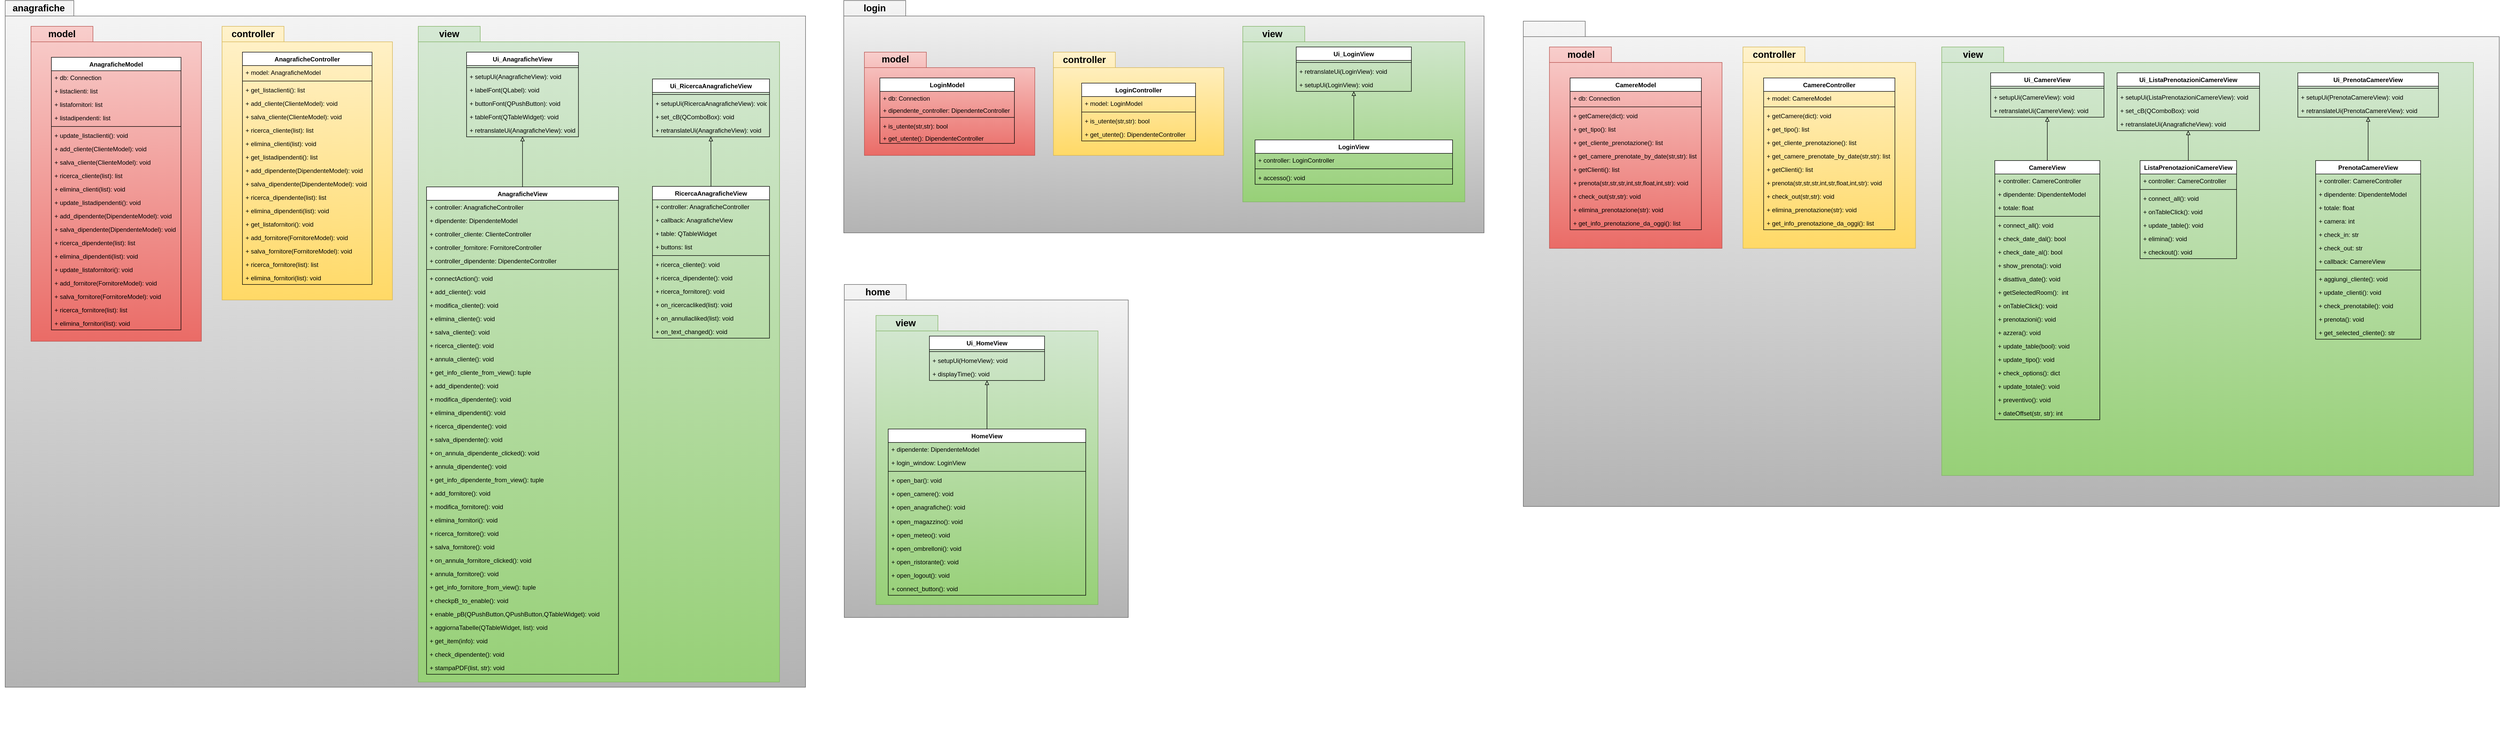 <mxfile version="14.9.1" type="github">
  <diagram id="C5RBs43oDa-KdzZeNtuy" name="Page-1">
    <mxGraphModel dx="1303" dy="1333" grid="1" gridSize="10" guides="1" tooltips="1" connect="1" arrows="1" fold="1" page="1" pageScale="1" pageWidth="827" pageHeight="1169" math="0" shadow="0">
      <root>
        <mxCell id="WIyWlLk6GJQsqaUBKTNV-0" />
        <mxCell id="WIyWlLk6GJQsqaUBKTNV-1" parent="WIyWlLk6GJQsqaUBKTNV-0" />
        <mxCell id="KJCioZVpsJPs6qXIDCtf-3" value="" style="group" vertex="1" connectable="0" parent="WIyWlLk6GJQsqaUBKTNV-1">
          <mxGeometry x="20" y="180" width="1550" height="1330" as="geometry" />
        </mxCell>
        <mxCell id="KJCioZVpsJPs6qXIDCtf-15" value="" style="group" vertex="1" connectable="0" parent="KJCioZVpsJPs6qXIDCtf-3">
          <mxGeometry x="10" y="-80" width="1550" height="1330" as="geometry" />
        </mxCell>
        <mxCell id="J4wgWrxB4ma67eAixFHz-62" value="" style="shape=folder;fontStyle=1;spacingTop=10;tabWidth=120;tabHeight=30;tabPosition=left;html=1;noLabel=0;overflow=visible;direction=east;labelPadding=0;container=0;connectable=1;snapToPoint=0;gradientColor=#b3b3b3;fillColor=#f5f5f5;strokeColor=#666666;" parent="KJCioZVpsJPs6qXIDCtf-15" vertex="1">
          <mxGeometry width="1550" height="1330" as="geometry">
            <mxRectangle x="20" y="90" width="80" height="30" as="alternateBounds" />
          </mxGeometry>
        </mxCell>
        <mxCell id="KJCioZVpsJPs6qXIDCtf-0" value="" style="group" vertex="1" connectable="0" parent="KJCioZVpsJPs6qXIDCtf-15">
          <mxGeometry x="800" y="50" width="699.623" height="1270" as="geometry" />
        </mxCell>
        <mxCell id="Y3e_ZOHxvSrWSQM1bqO8-1" value="" style="shape=folder;fontStyle=1;spacingTop=10;tabWidth=120;tabHeight=30;tabPosition=left;html=1;fillColor=#d5e8d4;gradientColor=#97d077;strokeColor=#82b366;" parent="KJCioZVpsJPs6qXIDCtf-0" vertex="1">
          <mxGeometry width="699.623" height="1270" as="geometry" />
        </mxCell>
        <mxCell id="Y3e_ZOHxvSrWSQM1bqO8-2" value="&lt;span style=&quot;font-size: 18px&quot;&gt;&lt;b&gt;view&lt;/b&gt;&lt;/span&gt;" style="text;html=1;strokeColor=none;fillColor=none;align=center;verticalAlign=middle;whiteSpace=wrap;rounded=0;" parent="KJCioZVpsJPs6qXIDCtf-0" vertex="1">
          <mxGeometry width="120" height="30" as="geometry" />
        </mxCell>
        <mxCell id="Y3e_ZOHxvSrWSQM1bqO8-3" value="AnagraficheView" style="swimlane;fontStyle=1;align=center;verticalAlign=top;childLayout=stackLayout;horizontal=1;startSize=26;horizontalStack=0;resizeParent=1;resizeParentMax=0;resizeLast=0;collapsible=1;marginBottom=0;" parent="KJCioZVpsJPs6qXIDCtf-0" vertex="1">
          <mxGeometry x="16.067" y="311" width="371.649" height="944" as="geometry" />
        </mxCell>
        <mxCell id="Y3e_ZOHxvSrWSQM1bqO8-4" value="+ controller: AnagraficheController&#xa;" style="text;strokeColor=none;fillColor=none;align=left;verticalAlign=top;spacingLeft=4;spacingRight=4;overflow=hidden;rotatable=0;points=[[0,0.5],[1,0.5]];portConstraint=eastwest;" parent="Y3e_ZOHxvSrWSQM1bqO8-3" vertex="1">
          <mxGeometry y="26" width="371.649" height="26" as="geometry" />
        </mxCell>
        <mxCell id="Y3e_ZOHxvSrWSQM1bqO8-21" value="+ dipendente: DipendenteModel&#xa;" style="text;strokeColor=none;fillColor=none;align=left;verticalAlign=top;spacingLeft=4;spacingRight=4;overflow=hidden;rotatable=0;points=[[0,0.5],[1,0.5]];portConstraint=eastwest;" parent="Y3e_ZOHxvSrWSQM1bqO8-3" vertex="1">
          <mxGeometry y="52" width="371.649" height="26" as="geometry" />
        </mxCell>
        <mxCell id="Y3e_ZOHxvSrWSQM1bqO8-22" value="+ controller_cliente: ClienteController" style="text;strokeColor=none;fillColor=none;align=left;verticalAlign=top;spacingLeft=4;spacingRight=4;overflow=hidden;rotatable=0;points=[[0,0.5],[1,0.5]];portConstraint=eastwest;" parent="Y3e_ZOHxvSrWSQM1bqO8-3" vertex="1">
          <mxGeometry y="78" width="371.649" height="26" as="geometry" />
        </mxCell>
        <mxCell id="Y3e_ZOHxvSrWSQM1bqO8-23" value="+ controller_fornitore: FornitoreController&#xa;" style="text;strokeColor=none;fillColor=none;align=left;verticalAlign=top;spacingLeft=4;spacingRight=4;overflow=hidden;rotatable=0;points=[[0,0.5],[1,0.5]];portConstraint=eastwest;" parent="Y3e_ZOHxvSrWSQM1bqO8-3" vertex="1">
          <mxGeometry y="104" width="371.649" height="26" as="geometry" />
        </mxCell>
        <mxCell id="Y3e_ZOHxvSrWSQM1bqO8-25" value="+ controller_dipendente: DipendenteController&#xa;" style="text;strokeColor=none;fillColor=none;align=left;verticalAlign=top;spacingLeft=4;spacingRight=4;overflow=hidden;rotatable=0;points=[[0,0.5],[1,0.5]];portConstraint=eastwest;" parent="Y3e_ZOHxvSrWSQM1bqO8-3" vertex="1">
          <mxGeometry y="130" width="371.649" height="26" as="geometry" />
        </mxCell>
        <mxCell id="Y3e_ZOHxvSrWSQM1bqO8-5" value="" style="line;strokeWidth=1;fillColor=none;align=left;verticalAlign=middle;spacingTop=-1;spacingLeft=3;spacingRight=3;rotatable=0;labelPosition=right;points=[];portConstraint=eastwest;" parent="Y3e_ZOHxvSrWSQM1bqO8-3" vertex="1">
          <mxGeometry y="156" width="371.649" height="8" as="geometry" />
        </mxCell>
        <mxCell id="Y3e_ZOHxvSrWSQM1bqO8-6" value="+ connectAction(): void" style="text;strokeColor=none;fillColor=none;align=left;verticalAlign=top;spacingLeft=4;spacingRight=4;overflow=hidden;rotatable=0;points=[[0,0.5],[1,0.5]];portConstraint=eastwest;" parent="Y3e_ZOHxvSrWSQM1bqO8-3" vertex="1">
          <mxGeometry y="164" width="371.649" height="26" as="geometry" />
        </mxCell>
        <mxCell id="Y3e_ZOHxvSrWSQM1bqO8-7" value="+ add_cliente(): void" style="text;strokeColor=none;fillColor=none;align=left;verticalAlign=top;spacingLeft=4;spacingRight=4;overflow=hidden;rotatable=0;points=[[0,0.5],[1,0.5]];portConstraint=eastwest;" parent="Y3e_ZOHxvSrWSQM1bqO8-3" vertex="1">
          <mxGeometry y="190" width="371.649" height="26" as="geometry" />
        </mxCell>
        <mxCell id="Y3e_ZOHxvSrWSQM1bqO8-29" value="+ modifica_cliente(): void" style="text;strokeColor=none;fillColor=none;align=left;verticalAlign=top;spacingLeft=4;spacingRight=4;overflow=hidden;rotatable=0;points=[[0,0.5],[1,0.5]];portConstraint=eastwest;" parent="Y3e_ZOHxvSrWSQM1bqO8-3" vertex="1">
          <mxGeometry y="216" width="371.649" height="26" as="geometry" />
        </mxCell>
        <mxCell id="Y3e_ZOHxvSrWSQM1bqO8-10" value="+ elimina_cliente(): void" style="text;strokeColor=none;fillColor=none;align=left;verticalAlign=top;spacingLeft=4;spacingRight=4;overflow=hidden;rotatable=0;points=[[0,0.5],[1,0.5]];portConstraint=eastwest;" parent="Y3e_ZOHxvSrWSQM1bqO8-3" vertex="1">
          <mxGeometry y="242" width="371.649" height="26" as="geometry" />
        </mxCell>
        <mxCell id="Y3e_ZOHxvSrWSQM1bqO8-8" value="+ salva_cliente(): void" style="text;strokeColor=none;fillColor=none;align=left;verticalAlign=top;spacingLeft=4;spacingRight=4;overflow=hidden;rotatable=0;points=[[0,0.5],[1,0.5]];portConstraint=eastwest;" parent="Y3e_ZOHxvSrWSQM1bqO8-3" vertex="1">
          <mxGeometry y="268" width="371.649" height="26" as="geometry" />
        </mxCell>
        <mxCell id="Y3e_ZOHxvSrWSQM1bqO8-9" value="+ ricerca_cliente(): void" style="text;strokeColor=none;fillColor=none;align=left;verticalAlign=top;spacingLeft=4;spacingRight=4;overflow=hidden;rotatable=0;points=[[0,0.5],[1,0.5]];portConstraint=eastwest;" parent="Y3e_ZOHxvSrWSQM1bqO8-3" vertex="1">
          <mxGeometry y="294" width="371.649" height="26" as="geometry" />
        </mxCell>
        <mxCell id="Y3e_ZOHxvSrWSQM1bqO8-54" value="+ annula_cliente(): void" style="text;strokeColor=none;fillColor=none;align=left;verticalAlign=top;spacingLeft=4;spacingRight=4;overflow=hidden;rotatable=0;points=[[0,0.5],[1,0.5]];portConstraint=eastwest;" parent="Y3e_ZOHxvSrWSQM1bqO8-3" vertex="1">
          <mxGeometry y="320" width="371.649" height="26" as="geometry" />
        </mxCell>
        <mxCell id="Y3e_ZOHxvSrWSQM1bqO8-55" value="+ get_info_cliente_from_view(): tuple" style="text;strokeColor=none;fillColor=none;align=left;verticalAlign=top;spacingLeft=4;spacingRight=4;overflow=hidden;rotatable=0;points=[[0,0.5],[1,0.5]];portConstraint=eastwest;" parent="Y3e_ZOHxvSrWSQM1bqO8-3" vertex="1">
          <mxGeometry y="346" width="371.649" height="26" as="geometry" />
        </mxCell>
        <mxCell id="Y3e_ZOHxvSrWSQM1bqO8-12" value="+ add_dipendente(): void" style="text;strokeColor=none;fillColor=none;align=left;verticalAlign=top;spacingLeft=4;spacingRight=4;overflow=hidden;rotatable=0;points=[[0,0.5],[1,0.5]];portConstraint=eastwest;" parent="Y3e_ZOHxvSrWSQM1bqO8-3" vertex="1">
          <mxGeometry y="372" width="371.649" height="26" as="geometry" />
        </mxCell>
        <mxCell id="Y3e_ZOHxvSrWSQM1bqO8-13" value="+ modifica_dipendente(): void" style="text;strokeColor=none;fillColor=none;align=left;verticalAlign=top;spacingLeft=4;spacingRight=4;overflow=hidden;rotatable=0;points=[[0,0.5],[1,0.5]];portConstraint=eastwest;" parent="Y3e_ZOHxvSrWSQM1bqO8-3" vertex="1">
          <mxGeometry y="398" width="371.649" height="26" as="geometry" />
        </mxCell>
        <mxCell id="Y3e_ZOHxvSrWSQM1bqO8-15" value="+ elimina_dipendenti(): void" style="text;strokeColor=none;fillColor=none;align=left;verticalAlign=top;spacingLeft=4;spacingRight=4;overflow=hidden;rotatable=0;points=[[0,0.5],[1,0.5]];portConstraint=eastwest;" parent="Y3e_ZOHxvSrWSQM1bqO8-3" vertex="1">
          <mxGeometry y="424" width="371.649" height="26" as="geometry" />
        </mxCell>
        <mxCell id="Y3e_ZOHxvSrWSQM1bqO8-14" value="+ ricerca_dipendente(): void" style="text;strokeColor=none;fillColor=none;align=left;verticalAlign=top;spacingLeft=4;spacingRight=4;overflow=hidden;rotatable=0;points=[[0,0.5],[1,0.5]];portConstraint=eastwest;" parent="Y3e_ZOHxvSrWSQM1bqO8-3" vertex="1">
          <mxGeometry y="450" width="371.649" height="26" as="geometry" />
        </mxCell>
        <mxCell id="Y3e_ZOHxvSrWSQM1bqO8-56" value="+ salva_dipendente(): void" style="text;strokeColor=none;fillColor=none;align=left;verticalAlign=top;spacingLeft=4;spacingRight=4;overflow=hidden;rotatable=0;points=[[0,0.5],[1,0.5]];portConstraint=eastwest;" parent="Y3e_ZOHxvSrWSQM1bqO8-3" vertex="1">
          <mxGeometry y="476" width="371.649" height="26" as="geometry" />
        </mxCell>
        <mxCell id="Y3e_ZOHxvSrWSQM1bqO8-53" value="+ on_annula_dipendente_clicked(): void" style="text;strokeColor=none;fillColor=none;align=left;verticalAlign=top;spacingLeft=4;spacingRight=4;overflow=hidden;rotatable=0;points=[[0,0.5],[1,0.5]];portConstraint=eastwest;" parent="Y3e_ZOHxvSrWSQM1bqO8-3" vertex="1">
          <mxGeometry y="502" width="371.649" height="26" as="geometry" />
        </mxCell>
        <mxCell id="Y3e_ZOHxvSrWSQM1bqO8-57" value="+ annula_dipendente(): void" style="text;strokeColor=none;fillColor=none;align=left;verticalAlign=top;spacingLeft=4;spacingRight=4;overflow=hidden;rotatable=0;points=[[0,0.5],[1,0.5]];portConstraint=eastwest;" parent="Y3e_ZOHxvSrWSQM1bqO8-3" vertex="1">
          <mxGeometry y="528" width="371.649" height="26" as="geometry" />
        </mxCell>
        <mxCell id="Y3e_ZOHxvSrWSQM1bqO8-58" value="+ get_info_dipendente_from_view(): tuple" style="text;strokeColor=none;fillColor=none;align=left;verticalAlign=top;spacingLeft=4;spacingRight=4;overflow=hidden;rotatable=0;points=[[0,0.5],[1,0.5]];portConstraint=eastwest;" parent="Y3e_ZOHxvSrWSQM1bqO8-3" vertex="1">
          <mxGeometry y="554" width="371.649" height="26" as="geometry" />
        </mxCell>
        <mxCell id="Y3e_ZOHxvSrWSQM1bqO8-17" value="+ add_fornitore(): void" style="text;strokeColor=none;fillColor=none;align=left;verticalAlign=top;spacingLeft=4;spacingRight=4;overflow=hidden;rotatable=0;points=[[0,0.5],[1,0.5]];portConstraint=eastwest;" parent="Y3e_ZOHxvSrWSQM1bqO8-3" vertex="1">
          <mxGeometry y="580" width="371.649" height="26" as="geometry" />
        </mxCell>
        <mxCell id="Y3e_ZOHxvSrWSQM1bqO8-16" value="+ modifica_fornitore(): void" style="text;strokeColor=none;fillColor=none;align=left;verticalAlign=top;spacingLeft=4;spacingRight=4;overflow=hidden;rotatable=0;points=[[0,0.5],[1,0.5]];portConstraint=eastwest;" parent="Y3e_ZOHxvSrWSQM1bqO8-3" vertex="1">
          <mxGeometry y="606" width="371.649" height="26" as="geometry" />
        </mxCell>
        <mxCell id="Y3e_ZOHxvSrWSQM1bqO8-20" value="+ elimina_fornitori(): void" style="text;strokeColor=none;fillColor=none;align=left;verticalAlign=top;spacingLeft=4;spacingRight=4;overflow=hidden;rotatable=0;points=[[0,0.5],[1,0.5]];portConstraint=eastwest;" parent="Y3e_ZOHxvSrWSQM1bqO8-3" vertex="1">
          <mxGeometry y="632" width="371.649" height="26" as="geometry" />
        </mxCell>
        <mxCell id="Y3e_ZOHxvSrWSQM1bqO8-19" value="+ ricerca_fornitore(): void" style="text;strokeColor=none;fillColor=none;align=left;verticalAlign=top;spacingLeft=4;spacingRight=4;overflow=hidden;rotatable=0;points=[[0,0.5],[1,0.5]];portConstraint=eastwest;" parent="Y3e_ZOHxvSrWSQM1bqO8-3" vertex="1">
          <mxGeometry y="658" width="371.649" height="26" as="geometry" />
        </mxCell>
        <mxCell id="Y3e_ZOHxvSrWSQM1bqO8-18" value="+ salva_fornitore(): void" style="text;strokeColor=none;fillColor=none;align=left;verticalAlign=top;spacingLeft=4;spacingRight=4;overflow=hidden;rotatable=0;points=[[0,0.5],[1,0.5]];portConstraint=eastwest;" parent="Y3e_ZOHxvSrWSQM1bqO8-3" vertex="1">
          <mxGeometry y="684" width="371.649" height="26" as="geometry" />
        </mxCell>
        <mxCell id="Y3e_ZOHxvSrWSQM1bqO8-59" value="+ on_annula_fornitore_clicked(): void" style="text;strokeColor=none;fillColor=none;align=left;verticalAlign=top;spacingLeft=4;spacingRight=4;overflow=hidden;rotatable=0;points=[[0,0.5],[1,0.5]];portConstraint=eastwest;" parent="Y3e_ZOHxvSrWSQM1bqO8-3" vertex="1">
          <mxGeometry y="710" width="371.649" height="26" as="geometry" />
        </mxCell>
        <mxCell id="Y3e_ZOHxvSrWSQM1bqO8-60" value="+ annula_fornitore(): void" style="text;strokeColor=none;fillColor=none;align=left;verticalAlign=top;spacingLeft=4;spacingRight=4;overflow=hidden;rotatable=0;points=[[0,0.5],[1,0.5]];portConstraint=eastwest;" parent="Y3e_ZOHxvSrWSQM1bqO8-3" vertex="1">
          <mxGeometry y="736" width="371.649" height="26" as="geometry" />
        </mxCell>
        <mxCell id="Y3e_ZOHxvSrWSQM1bqO8-61" value="+ get_info_fornitore_from_view(): tuple" style="text;strokeColor=none;fillColor=none;align=left;verticalAlign=top;spacingLeft=4;spacingRight=4;overflow=hidden;rotatable=0;points=[[0,0.5],[1,0.5]];portConstraint=eastwest;" parent="Y3e_ZOHxvSrWSQM1bqO8-3" vertex="1">
          <mxGeometry y="762" width="371.649" height="26" as="geometry" />
        </mxCell>
        <mxCell id="Y3e_ZOHxvSrWSQM1bqO8-62" value="+ checkpB_to_enable(): void" style="text;strokeColor=none;fillColor=none;align=left;verticalAlign=top;spacingLeft=4;spacingRight=4;overflow=hidden;rotatable=0;points=[[0,0.5],[1,0.5]];portConstraint=eastwest;" parent="Y3e_ZOHxvSrWSQM1bqO8-3" vertex="1">
          <mxGeometry y="788" width="371.649" height="26" as="geometry" />
        </mxCell>
        <mxCell id="Y3e_ZOHxvSrWSQM1bqO8-63" value="+ enable_pB(QPushButton,QPushButton,QTableWidget): void" style="text;strokeColor=none;fillColor=none;align=left;verticalAlign=top;spacingLeft=4;spacingRight=4;overflow=hidden;rotatable=0;points=[[0,0.5],[1,0.5]];portConstraint=eastwest;" parent="Y3e_ZOHxvSrWSQM1bqO8-3" vertex="1">
          <mxGeometry y="814" width="371.649" height="26" as="geometry" />
        </mxCell>
        <mxCell id="Y3e_ZOHxvSrWSQM1bqO8-64" value="+ aggiornaTabelle(QTableWidget, list): void" style="text;strokeColor=none;fillColor=none;align=left;verticalAlign=top;spacingLeft=4;spacingRight=4;overflow=hidden;rotatable=0;points=[[0,0.5],[1,0.5]];portConstraint=eastwest;" parent="Y3e_ZOHxvSrWSQM1bqO8-3" vertex="1">
          <mxGeometry y="840" width="371.649" height="26" as="geometry" />
        </mxCell>
        <mxCell id="Y3e_ZOHxvSrWSQM1bqO8-65" value="+ get_item(info): void" style="text;strokeColor=none;fillColor=none;align=left;verticalAlign=top;spacingLeft=4;spacingRight=4;overflow=hidden;rotatable=0;points=[[0,0.5],[1,0.5]];portConstraint=eastwest;" parent="Y3e_ZOHxvSrWSQM1bqO8-3" vertex="1">
          <mxGeometry y="866" width="371.649" height="26" as="geometry" />
        </mxCell>
        <mxCell id="Y3e_ZOHxvSrWSQM1bqO8-66" value="+ check_dipendente(): void" style="text;strokeColor=none;fillColor=none;align=left;verticalAlign=top;spacingLeft=4;spacingRight=4;overflow=hidden;rotatable=0;points=[[0,0.5],[1,0.5]];portConstraint=eastwest;" parent="Y3e_ZOHxvSrWSQM1bqO8-3" vertex="1">
          <mxGeometry y="892" width="371.649" height="26" as="geometry" />
        </mxCell>
        <mxCell id="Y3e_ZOHxvSrWSQM1bqO8-67" value="+ stampaPDF(list, str): void" style="text;strokeColor=none;fillColor=none;align=left;verticalAlign=top;spacingLeft=4;spacingRight=4;overflow=hidden;rotatable=0;points=[[0,0.5],[1,0.5]];portConstraint=eastwest;" parent="Y3e_ZOHxvSrWSQM1bqO8-3" vertex="1">
          <mxGeometry y="918" width="371.649" height="26" as="geometry" />
        </mxCell>
        <mxCell id="Y3e_ZOHxvSrWSQM1bqO8-108" value="RicercaAnagraficheView" style="swimlane;fontStyle=1;align=center;verticalAlign=top;childLayout=stackLayout;horizontal=1;startSize=26;horizontalStack=0;resizeParent=1;resizeParentMax=0;resizeLast=0;collapsible=1;marginBottom=0;" parent="KJCioZVpsJPs6qXIDCtf-0" vertex="1">
          <mxGeometry x="453.579" y="310" width="226.61" height="294" as="geometry">
            <mxRectangle x="460.72" y="56" width="170" height="26" as="alternateBounds" />
          </mxGeometry>
        </mxCell>
        <mxCell id="Y3e_ZOHxvSrWSQM1bqO8-109" value="+ controller: AnagraficheController&#xa;" style="text;strokeColor=none;fillColor=none;align=left;verticalAlign=top;spacingLeft=4;spacingRight=4;overflow=hidden;rotatable=0;points=[[0,0.5],[1,0.5]];portConstraint=eastwest;" parent="Y3e_ZOHxvSrWSQM1bqO8-108" vertex="1">
          <mxGeometry y="26" width="226.61" height="26" as="geometry" />
        </mxCell>
        <mxCell id="Y3e_ZOHxvSrWSQM1bqO8-110" value="+ callback: AnagraficheView&#xa;" style="text;strokeColor=none;fillColor=none;align=left;verticalAlign=top;spacingLeft=4;spacingRight=4;overflow=hidden;rotatable=0;points=[[0,0.5],[1,0.5]];portConstraint=eastwest;" parent="Y3e_ZOHxvSrWSQM1bqO8-108" vertex="1">
          <mxGeometry y="52" width="226.61" height="26" as="geometry" />
        </mxCell>
        <mxCell id="Y3e_ZOHxvSrWSQM1bqO8-111" value="+ table: QTableWidget" style="text;strokeColor=none;fillColor=none;align=left;verticalAlign=top;spacingLeft=4;spacingRight=4;overflow=hidden;rotatable=0;points=[[0,0.5],[1,0.5]];portConstraint=eastwest;" parent="Y3e_ZOHxvSrWSQM1bqO8-108" vertex="1">
          <mxGeometry y="78" width="226.61" height="26" as="geometry" />
        </mxCell>
        <mxCell id="Y3e_ZOHxvSrWSQM1bqO8-112" value="+ buttons: list&#xa;" style="text;strokeColor=none;fillColor=none;align=left;verticalAlign=top;spacingLeft=4;spacingRight=4;overflow=hidden;rotatable=0;points=[[0,0.5],[1,0.5]];portConstraint=eastwest;" parent="Y3e_ZOHxvSrWSQM1bqO8-108" vertex="1">
          <mxGeometry y="104" width="226.61" height="26" as="geometry" />
        </mxCell>
        <mxCell id="Y3e_ZOHxvSrWSQM1bqO8-114" value="" style="line;strokeWidth=1;fillColor=none;align=left;verticalAlign=middle;spacingTop=-1;spacingLeft=3;spacingRight=3;rotatable=0;labelPosition=right;points=[];portConstraint=eastwest;" parent="Y3e_ZOHxvSrWSQM1bqO8-108" vertex="1">
          <mxGeometry y="130" width="226.61" height="8" as="geometry" />
        </mxCell>
        <mxCell id="Y3e_ZOHxvSrWSQM1bqO8-115" value="+ ricerca_cliente(): void" style="text;strokeColor=none;fillColor=none;align=left;verticalAlign=top;spacingLeft=4;spacingRight=4;overflow=hidden;rotatable=0;points=[[0,0.5],[1,0.5]];portConstraint=eastwest;" parent="Y3e_ZOHxvSrWSQM1bqO8-108" vertex="1">
          <mxGeometry y="138" width="226.61" height="26" as="geometry" />
        </mxCell>
        <mxCell id="Y3e_ZOHxvSrWSQM1bqO8-116" value="+ ricerca_dipendente(): void" style="text;strokeColor=none;fillColor=none;align=left;verticalAlign=top;spacingLeft=4;spacingRight=4;overflow=hidden;rotatable=0;points=[[0,0.5],[1,0.5]];portConstraint=eastwest;" parent="Y3e_ZOHxvSrWSQM1bqO8-108" vertex="1">
          <mxGeometry y="164" width="226.61" height="26" as="geometry" />
        </mxCell>
        <mxCell id="Y3e_ZOHxvSrWSQM1bqO8-117" value="+ ricerca_fornitore(): void" style="text;strokeColor=none;fillColor=none;align=left;verticalAlign=top;spacingLeft=4;spacingRight=4;overflow=hidden;rotatable=0;points=[[0,0.5],[1,0.5]];portConstraint=eastwest;" parent="Y3e_ZOHxvSrWSQM1bqO8-108" vertex="1">
          <mxGeometry y="190" width="226.61" height="26" as="geometry" />
        </mxCell>
        <mxCell id="Y3e_ZOHxvSrWSQM1bqO8-118" value="+ on_ricercacliked(list): void" style="text;strokeColor=none;fillColor=none;align=left;verticalAlign=top;spacingLeft=4;spacingRight=4;overflow=hidden;rotatable=0;points=[[0,0.5],[1,0.5]];portConstraint=eastwest;" parent="Y3e_ZOHxvSrWSQM1bqO8-108" vertex="1">
          <mxGeometry y="216" width="226.61" height="26" as="geometry" />
        </mxCell>
        <mxCell id="Y3e_ZOHxvSrWSQM1bqO8-119" value="+ on_annullacliked(list): void" style="text;strokeColor=none;fillColor=none;align=left;verticalAlign=top;spacingLeft=4;spacingRight=4;overflow=hidden;rotatable=0;points=[[0,0.5],[1,0.5]];portConstraint=eastwest;" parent="Y3e_ZOHxvSrWSQM1bqO8-108" vertex="1">
          <mxGeometry y="242" width="226.61" height="26" as="geometry" />
        </mxCell>
        <mxCell id="1v4FfqMV88ZLi4CApeXI-76" value="+ on_text_changed(): void" style="text;strokeColor=none;fillColor=none;align=left;verticalAlign=top;spacingLeft=4;spacingRight=4;overflow=hidden;rotatable=0;points=[[0,0.5],[1,0.5]];portConstraint=eastwest;" parent="Y3e_ZOHxvSrWSQM1bqO8-108" vertex="1">
          <mxGeometry y="268" width="226.61" height="26" as="geometry" />
        </mxCell>
        <mxCell id="1v4FfqMV88ZLi4CApeXI-3" value="Ui_AnagraficheView" style="swimlane;fontStyle=1;align=center;verticalAlign=top;childLayout=stackLayout;horizontal=1;startSize=26;horizontalStack=0;resizeParent=1;resizeParentMax=0;resizeLast=0;collapsible=1;marginBottom=0;" parent="KJCioZVpsJPs6qXIDCtf-0" vertex="1">
          <mxGeometry x="93.56" y="50" width="216.659" height="164" as="geometry" />
        </mxCell>
        <mxCell id="1v4FfqMV88ZLi4CApeXI-8" value="" style="line;strokeWidth=1;fillColor=none;align=left;verticalAlign=middle;spacingTop=-1;spacingLeft=3;spacingRight=3;rotatable=0;labelPosition=right;points=[];portConstraint=eastwest;" parent="1v4FfqMV88ZLi4CApeXI-3" vertex="1">
          <mxGeometry y="26" width="216.659" height="8" as="geometry" />
        </mxCell>
        <mxCell id="1v4FfqMV88ZLi4CApeXI-9" value="+ setupUi(AnagraficheView): void" style="text;strokeColor=none;fillColor=none;align=left;verticalAlign=top;spacingLeft=4;spacingRight=4;overflow=hidden;rotatable=0;points=[[0,0.5],[1,0.5]];portConstraint=eastwest;" parent="1v4FfqMV88ZLi4CApeXI-3" vertex="1">
          <mxGeometry y="34" width="216.659" height="26" as="geometry" />
        </mxCell>
        <mxCell id="1v4FfqMV88ZLi4CApeXI-72" value="+ labelFont(QLabel): void" style="text;strokeColor=none;fillColor=none;align=left;verticalAlign=top;spacingLeft=4;spacingRight=4;overflow=hidden;rotatable=0;points=[[0,0.5],[1,0.5]];portConstraint=eastwest;" parent="1v4FfqMV88ZLi4CApeXI-3" vertex="1">
          <mxGeometry y="60" width="216.659" height="26" as="geometry" />
        </mxCell>
        <mxCell id="1v4FfqMV88ZLi4CApeXI-73" value="+ buttonFont(QPushButton): void" style="text;strokeColor=none;fillColor=none;align=left;verticalAlign=top;spacingLeft=4;spacingRight=4;overflow=hidden;rotatable=0;points=[[0,0.5],[1,0.5]];portConstraint=eastwest;" parent="1v4FfqMV88ZLi4CApeXI-3" vertex="1">
          <mxGeometry y="86" width="216.659" height="26" as="geometry" />
        </mxCell>
        <mxCell id="1v4FfqMV88ZLi4CApeXI-74" value="+ tableFont(QTableWidget): void" style="text;strokeColor=none;fillColor=none;align=left;verticalAlign=top;spacingLeft=4;spacingRight=4;overflow=hidden;rotatable=0;points=[[0,0.5],[1,0.5]];portConstraint=eastwest;" parent="1v4FfqMV88ZLi4CApeXI-3" vertex="1">
          <mxGeometry y="112" width="216.659" height="26" as="geometry" />
        </mxCell>
        <mxCell id="1v4FfqMV88ZLi4CApeXI-75" value="+ retranslateUi(AnagraficheView): void" style="text;strokeColor=none;fillColor=none;align=left;verticalAlign=top;spacingLeft=4;spacingRight=4;overflow=hidden;rotatable=0;points=[[0,0.5],[1,0.5]];portConstraint=eastwest;" parent="1v4FfqMV88ZLi4CApeXI-3" vertex="1">
          <mxGeometry y="138" width="216.659" height="26" as="geometry" />
        </mxCell>
        <mxCell id="1v4FfqMV88ZLi4CApeXI-81" style="edgeStyle=orthogonalEdgeStyle;rounded=0;orthogonalLoop=1;jettySize=auto;html=1;exitX=0.5;exitY=0;exitDx=0;exitDy=0;entryX=0.5;entryY=1;entryDx=0;entryDy=0;startArrow=none;startFill=0;endArrow=block;endFill=0;" parent="KJCioZVpsJPs6qXIDCtf-0" source="Y3e_ZOHxvSrWSQM1bqO8-3" target="1v4FfqMV88ZLi4CApeXI-3" edge="1">
          <mxGeometry as="geometry" />
        </mxCell>
        <mxCell id="1v4FfqMV88ZLi4CApeXI-68" value="Ui_RicercaAnagraficheView" style="swimlane;fontStyle=1;align=center;verticalAlign=top;childLayout=stackLayout;horizontal=1;startSize=26;horizontalStack=0;resizeParent=1;resizeParentMax=0;resizeLast=0;collapsible=1;marginBottom=0;" parent="KJCioZVpsJPs6qXIDCtf-0" vertex="1">
          <mxGeometry x="453.579" y="102" width="226.61" height="112" as="geometry" />
        </mxCell>
        <mxCell id="1v4FfqMV88ZLi4CApeXI-69" value="" style="line;strokeWidth=1;fillColor=none;align=left;verticalAlign=middle;spacingTop=-1;spacingLeft=3;spacingRight=3;rotatable=0;labelPosition=right;points=[];portConstraint=eastwest;" parent="1v4FfqMV88ZLi4CApeXI-68" vertex="1">
          <mxGeometry y="26" width="226.61" height="8" as="geometry" />
        </mxCell>
        <mxCell id="1v4FfqMV88ZLi4CApeXI-70" value="+ setupUi(RicercaAnagraficheView): void" style="text;strokeColor=none;fillColor=none;align=left;verticalAlign=top;spacingLeft=4;spacingRight=4;overflow=hidden;rotatable=0;points=[[0,0.5],[1,0.5]];portConstraint=eastwest;" parent="1v4FfqMV88ZLi4CApeXI-68" vertex="1">
          <mxGeometry y="34" width="226.61" height="26" as="geometry" />
        </mxCell>
        <mxCell id="1v4FfqMV88ZLi4CApeXI-77" value="+ set_cB(QComboBox): void" style="text;strokeColor=none;fillColor=none;align=left;verticalAlign=top;spacingLeft=4;spacingRight=4;overflow=hidden;rotatable=0;points=[[0,0.5],[1,0.5]];portConstraint=eastwest;" parent="1v4FfqMV88ZLi4CApeXI-68" vertex="1">
          <mxGeometry y="60" width="226.61" height="26" as="geometry" />
        </mxCell>
        <mxCell id="1v4FfqMV88ZLi4CApeXI-78" value="+ retranslateUi(AnagraficheView): void" style="text;strokeColor=none;fillColor=none;align=left;verticalAlign=top;spacingLeft=4;spacingRight=4;overflow=hidden;rotatable=0;points=[[0,0.5],[1,0.5]];portConstraint=eastwest;" parent="1v4FfqMV88ZLi4CApeXI-68" vertex="1">
          <mxGeometry y="86" width="226.61" height="26" as="geometry" />
        </mxCell>
        <mxCell id="1v4FfqMV88ZLi4CApeXI-84" style="edgeStyle=orthogonalEdgeStyle;rounded=0;orthogonalLoop=1;jettySize=auto;html=1;exitX=0.5;exitY=0;exitDx=0;exitDy=0;entryX=0.499;entryY=1;entryDx=0;entryDy=0;entryPerimeter=0;startArrow=none;startFill=0;endArrow=block;endFill=0;" parent="KJCioZVpsJPs6qXIDCtf-0" source="Y3e_ZOHxvSrWSQM1bqO8-108" target="1v4FfqMV88ZLi4CApeXI-78" edge="1">
          <mxGeometry as="geometry" />
        </mxCell>
        <mxCell id="KJCioZVpsJPs6qXIDCtf-1" value="" style="group" vertex="1" connectable="0" parent="KJCioZVpsJPs6qXIDCtf-15">
          <mxGeometry x="420" y="50" width="330" height="530" as="geometry" />
        </mxCell>
        <mxCell id="J4wgWrxB4ma67eAixFHz-67" value="" style="shape=folder;fontStyle=1;spacingTop=10;tabWidth=120;tabHeight=30;tabPosition=left;html=1;fillColor=#fff2cc;gradientColor=#ffd966;strokeColor=#d6b656;" parent="KJCioZVpsJPs6qXIDCtf-1" vertex="1">
          <mxGeometry width="330" height="530" as="geometry" />
        </mxCell>
        <mxCell id="J4wgWrxB4ma67eAixFHz-68" value="&lt;span style=&quot;font-size: 18px&quot;&gt;&lt;b&gt;controller&lt;/b&gt;&lt;/span&gt;" style="text;html=1;strokeColor=none;fillColor=none;align=center;verticalAlign=middle;whiteSpace=wrap;rounded=0;" parent="KJCioZVpsJPs6qXIDCtf-1" vertex="1">
          <mxGeometry width="120" height="30" as="geometry" />
        </mxCell>
        <mxCell id="J4wgWrxB4ma67eAixFHz-41" value="AnagraficheController" style="swimlane;fontStyle=1;align=center;verticalAlign=top;childLayout=stackLayout;horizontal=1;startSize=26;horizontalStack=0;resizeParent=1;resizeParentMax=0;resizeLast=0;collapsible=1;marginBottom=0;" parent="KJCioZVpsJPs6qXIDCtf-1" vertex="1">
          <mxGeometry x="39.5" y="50" width="251" height="450" as="geometry" />
        </mxCell>
        <mxCell id="J4wgWrxB4ma67eAixFHz-42" value="+ model: AnagraficheModel" style="text;strokeColor=none;fillColor=none;align=left;verticalAlign=top;spacingLeft=4;spacingRight=4;overflow=hidden;rotatable=0;points=[[0,0.5],[1,0.5]];portConstraint=eastwest;" parent="J4wgWrxB4ma67eAixFHz-41" vertex="1">
          <mxGeometry y="26" width="251" height="26" as="geometry" />
        </mxCell>
        <mxCell id="J4wgWrxB4ma67eAixFHz-46" value="" style="line;strokeWidth=1;fillColor=none;align=left;verticalAlign=middle;spacingTop=-1;spacingLeft=3;spacingRight=3;rotatable=0;labelPosition=right;points=[];portConstraint=eastwest;" parent="J4wgWrxB4ma67eAixFHz-41" vertex="1">
          <mxGeometry y="52" width="251" height="8" as="geometry" />
        </mxCell>
        <mxCell id="J4wgWrxB4ma67eAixFHz-47" value="+ get_listaclienti(): list" style="text;strokeColor=none;fillColor=none;align=left;verticalAlign=top;spacingLeft=4;spacingRight=4;overflow=hidden;rotatable=0;points=[[0,0.5],[1,0.5]];portConstraint=eastwest;" parent="J4wgWrxB4ma67eAixFHz-41" vertex="1">
          <mxGeometry y="60" width="251" height="26" as="geometry" />
        </mxCell>
        <mxCell id="J4wgWrxB4ma67eAixFHz-48" value="+ add_cliente(ClienteModel): void" style="text;strokeColor=none;fillColor=none;align=left;verticalAlign=top;spacingLeft=4;spacingRight=4;overflow=hidden;rotatable=0;points=[[0,0.5],[1,0.5]];portConstraint=eastwest;" parent="J4wgWrxB4ma67eAixFHz-41" vertex="1">
          <mxGeometry y="86" width="251" height="26" as="geometry" />
        </mxCell>
        <mxCell id="J4wgWrxB4ma67eAixFHz-49" value="+ salva_cliente(ClienteModel): void" style="text;strokeColor=none;fillColor=none;align=left;verticalAlign=top;spacingLeft=4;spacingRight=4;overflow=hidden;rotatable=0;points=[[0,0.5],[1,0.5]];portConstraint=eastwest;" parent="J4wgWrxB4ma67eAixFHz-41" vertex="1">
          <mxGeometry y="112" width="251" height="26" as="geometry" />
        </mxCell>
        <mxCell id="J4wgWrxB4ma67eAixFHz-50" value="+ ricerca_cliente(list): list" style="text;strokeColor=none;fillColor=none;align=left;verticalAlign=top;spacingLeft=4;spacingRight=4;overflow=hidden;rotatable=0;points=[[0,0.5],[1,0.5]];portConstraint=eastwest;" parent="J4wgWrxB4ma67eAixFHz-41" vertex="1">
          <mxGeometry y="138" width="251" height="26" as="geometry" />
        </mxCell>
        <mxCell id="J4wgWrxB4ma67eAixFHz-51" value="+ elimina_clienti(list): void" style="text;strokeColor=none;fillColor=none;align=left;verticalAlign=top;spacingLeft=4;spacingRight=4;overflow=hidden;rotatable=0;points=[[0,0.5],[1,0.5]];portConstraint=eastwest;" parent="J4wgWrxB4ma67eAixFHz-41" vertex="1">
          <mxGeometry y="164" width="251" height="26" as="geometry" />
        </mxCell>
        <mxCell id="J4wgWrxB4ma67eAixFHz-52" value="+ get_listadipendenti(): list" style="text;strokeColor=none;fillColor=none;align=left;verticalAlign=top;spacingLeft=4;spacingRight=4;overflow=hidden;rotatable=0;points=[[0,0.5],[1,0.5]];portConstraint=eastwest;" parent="J4wgWrxB4ma67eAixFHz-41" vertex="1">
          <mxGeometry y="190" width="251" height="26" as="geometry" />
        </mxCell>
        <mxCell id="J4wgWrxB4ma67eAixFHz-53" value="+ add_dipendente(DipendenteModel): void" style="text;strokeColor=none;fillColor=none;align=left;verticalAlign=top;spacingLeft=4;spacingRight=4;overflow=hidden;rotatable=0;points=[[0,0.5],[1,0.5]];portConstraint=eastwest;" parent="J4wgWrxB4ma67eAixFHz-41" vertex="1">
          <mxGeometry y="216" width="251" height="26" as="geometry" />
        </mxCell>
        <mxCell id="J4wgWrxB4ma67eAixFHz-54" value="+ salva_dipendente(DipendenteModel): void" style="text;strokeColor=none;fillColor=none;align=left;verticalAlign=top;spacingLeft=4;spacingRight=4;overflow=hidden;rotatable=0;points=[[0,0.5],[1,0.5]];portConstraint=eastwest;" parent="J4wgWrxB4ma67eAixFHz-41" vertex="1">
          <mxGeometry y="242" width="251" height="26" as="geometry" />
        </mxCell>
        <mxCell id="J4wgWrxB4ma67eAixFHz-55" value="+ ricerca_dipendente(list): list" style="text;strokeColor=none;fillColor=none;align=left;verticalAlign=top;spacingLeft=4;spacingRight=4;overflow=hidden;rotatable=0;points=[[0,0.5],[1,0.5]];portConstraint=eastwest;" parent="J4wgWrxB4ma67eAixFHz-41" vertex="1">
          <mxGeometry y="268" width="251" height="26" as="geometry" />
        </mxCell>
        <mxCell id="J4wgWrxB4ma67eAixFHz-56" value="+ elimina_dipendenti(list): void" style="text;strokeColor=none;fillColor=none;align=left;verticalAlign=top;spacingLeft=4;spacingRight=4;overflow=hidden;rotatable=0;points=[[0,0.5],[1,0.5]];portConstraint=eastwest;" parent="J4wgWrxB4ma67eAixFHz-41" vertex="1">
          <mxGeometry y="294" width="251" height="26" as="geometry" />
        </mxCell>
        <mxCell id="J4wgWrxB4ma67eAixFHz-57" value="+ get_listafornitori(): void" style="text;strokeColor=none;fillColor=none;align=left;verticalAlign=top;spacingLeft=4;spacingRight=4;overflow=hidden;rotatable=0;points=[[0,0.5],[1,0.5]];portConstraint=eastwest;" parent="J4wgWrxB4ma67eAixFHz-41" vertex="1">
          <mxGeometry y="320" width="251" height="26" as="geometry" />
        </mxCell>
        <mxCell id="J4wgWrxB4ma67eAixFHz-58" value="+ add_fornitore(FornitoreModel): void" style="text;strokeColor=none;fillColor=none;align=left;verticalAlign=top;spacingLeft=4;spacingRight=4;overflow=hidden;rotatable=0;points=[[0,0.5],[1,0.5]];portConstraint=eastwest;" parent="J4wgWrxB4ma67eAixFHz-41" vertex="1">
          <mxGeometry y="346" width="251" height="26" as="geometry" />
        </mxCell>
        <mxCell id="J4wgWrxB4ma67eAixFHz-59" value="+ salva_fornitore(FornitoreModel): void" style="text;strokeColor=none;fillColor=none;align=left;verticalAlign=top;spacingLeft=4;spacingRight=4;overflow=hidden;rotatable=0;points=[[0,0.5],[1,0.5]];portConstraint=eastwest;" parent="J4wgWrxB4ma67eAixFHz-41" vertex="1">
          <mxGeometry y="372" width="251" height="26" as="geometry" />
        </mxCell>
        <mxCell id="J4wgWrxB4ma67eAixFHz-60" value="+ ricerca_fornitore(list): list" style="text;strokeColor=none;fillColor=none;align=left;verticalAlign=top;spacingLeft=4;spacingRight=4;overflow=hidden;rotatable=0;points=[[0,0.5],[1,0.5]];portConstraint=eastwest;" parent="J4wgWrxB4ma67eAixFHz-41" vertex="1">
          <mxGeometry y="398" width="251" height="26" as="geometry" />
        </mxCell>
        <mxCell id="J4wgWrxB4ma67eAixFHz-61" value="+ elimina_fornitori(list): void" style="text;strokeColor=none;fillColor=none;align=left;verticalAlign=top;spacingLeft=4;spacingRight=4;overflow=hidden;rotatable=0;points=[[0,0.5],[1,0.5]];portConstraint=eastwest;" parent="J4wgWrxB4ma67eAixFHz-41" vertex="1">
          <mxGeometry y="424" width="251" height="26" as="geometry" />
        </mxCell>
        <mxCell id="KJCioZVpsJPs6qXIDCtf-2" value="" style="group" vertex="1" connectable="0" parent="KJCioZVpsJPs6qXIDCtf-15">
          <mxGeometry x="50" y="50" width="330" height="610" as="geometry" />
        </mxCell>
        <mxCell id="J4wgWrxB4ma67eAixFHz-64" value="" style="shape=folder;fontStyle=1;spacingTop=10;tabWidth=120;tabHeight=30;tabPosition=left;html=1;fillColor=#f8cecc;gradientColor=#ea6b66;strokeColor=#b85450;" parent="KJCioZVpsJPs6qXIDCtf-2" vertex="1">
          <mxGeometry width="330" height="610" as="geometry" />
        </mxCell>
        <mxCell id="J4wgWrxB4ma67eAixFHz-65" value="&lt;font style=&quot;font-size: 18px&quot;&gt;&lt;b&gt;model&lt;/b&gt;&lt;/font&gt;" style="text;html=1;strokeColor=none;fillColor=none;align=center;verticalAlign=middle;whiteSpace=wrap;rounded=0;" parent="KJCioZVpsJPs6qXIDCtf-2" vertex="1">
          <mxGeometry width="120" height="30" as="geometry" />
        </mxCell>
        <mxCell id="J4wgWrxB4ma67eAixFHz-11" value="AnagraficheModel" style="swimlane;fontStyle=1;align=center;verticalAlign=top;childLayout=stackLayout;horizontal=1;startSize=26;horizontalStack=0;resizeParent=1;resizeParentMax=0;resizeLast=0;collapsible=1;marginBottom=0;" parent="KJCioZVpsJPs6qXIDCtf-2" vertex="1">
          <mxGeometry x="39.5" y="60" width="251" height="528" as="geometry" />
        </mxCell>
        <mxCell id="J4wgWrxB4ma67eAixFHz-12" value="+ db: Connection" style="text;strokeColor=none;fillColor=none;align=left;verticalAlign=top;spacingLeft=4;spacingRight=4;overflow=hidden;rotatable=0;points=[[0,0.5],[1,0.5]];portConstraint=eastwest;" parent="J4wgWrxB4ma67eAixFHz-11" vertex="1">
          <mxGeometry y="26" width="251" height="26" as="geometry" />
        </mxCell>
        <mxCell id="J4wgWrxB4ma67eAixFHz-15" value="+ listaclienti: list" style="text;strokeColor=none;fillColor=none;align=left;verticalAlign=top;spacingLeft=4;spacingRight=4;overflow=hidden;rotatable=0;points=[[0,0.5],[1,0.5]];portConstraint=eastwest;" parent="J4wgWrxB4ma67eAixFHz-11" vertex="1">
          <mxGeometry y="52" width="251" height="26" as="geometry" />
        </mxCell>
        <mxCell id="J4wgWrxB4ma67eAixFHz-7" value="+ listafornitori: list" style="text;strokeColor=none;fillColor=none;align=left;verticalAlign=top;spacingLeft=4;spacingRight=4;overflow=hidden;rotatable=0;points=[[0,0.5],[1,0.5]];portConstraint=eastwest;" parent="J4wgWrxB4ma67eAixFHz-11" vertex="1">
          <mxGeometry y="78" width="251" height="26" as="geometry" />
        </mxCell>
        <mxCell id="J4wgWrxB4ma67eAixFHz-9" value="+ listadipendenti: list" style="text;strokeColor=none;fillColor=none;align=left;verticalAlign=top;spacingLeft=4;spacingRight=4;overflow=hidden;rotatable=0;points=[[0,0.5],[1,0.5]];portConstraint=eastwest;" parent="J4wgWrxB4ma67eAixFHz-11" vertex="1">
          <mxGeometry y="104" width="251" height="26" as="geometry" />
        </mxCell>
        <mxCell id="J4wgWrxB4ma67eAixFHz-13" value="" style="line;strokeWidth=1;fillColor=none;align=left;verticalAlign=middle;spacingTop=-1;spacingLeft=3;spacingRight=3;rotatable=0;labelPosition=right;points=[];portConstraint=eastwest;" parent="J4wgWrxB4ma67eAixFHz-11" vertex="1">
          <mxGeometry y="130" width="251" height="8" as="geometry" />
        </mxCell>
        <mxCell id="J4wgWrxB4ma67eAixFHz-14" value="+ update_listaclienti(): void" style="text;strokeColor=none;fillColor=none;align=left;verticalAlign=top;spacingLeft=4;spacingRight=4;overflow=hidden;rotatable=0;points=[[0,0.5],[1,0.5]];portConstraint=eastwest;" parent="J4wgWrxB4ma67eAixFHz-11" vertex="1">
          <mxGeometry y="138" width="251" height="26" as="geometry" />
        </mxCell>
        <mxCell id="J4wgWrxB4ma67eAixFHz-17" value="+ add_cliente(ClienteModel): void" style="text;strokeColor=none;fillColor=none;align=left;verticalAlign=top;spacingLeft=4;spacingRight=4;overflow=hidden;rotatable=0;points=[[0,0.5],[1,0.5]];portConstraint=eastwest;" parent="J4wgWrxB4ma67eAixFHz-11" vertex="1">
          <mxGeometry y="164" width="251" height="26" as="geometry" />
        </mxCell>
        <mxCell id="J4wgWrxB4ma67eAixFHz-18" value="+ salva_cliente(ClienteModel): void" style="text;strokeColor=none;fillColor=none;align=left;verticalAlign=top;spacingLeft=4;spacingRight=4;overflow=hidden;rotatable=0;points=[[0,0.5],[1,0.5]];portConstraint=eastwest;" parent="J4wgWrxB4ma67eAixFHz-11" vertex="1">
          <mxGeometry y="190" width="251" height="26" as="geometry" />
        </mxCell>
        <mxCell id="J4wgWrxB4ma67eAixFHz-19" value="+ ricerca_cliente(list): list" style="text;strokeColor=none;fillColor=none;align=left;verticalAlign=top;spacingLeft=4;spacingRight=4;overflow=hidden;rotatable=0;points=[[0,0.5],[1,0.5]];portConstraint=eastwest;" parent="J4wgWrxB4ma67eAixFHz-11" vertex="1">
          <mxGeometry y="216" width="251" height="26" as="geometry" />
        </mxCell>
        <mxCell id="J4wgWrxB4ma67eAixFHz-20" value="+ elimina_clienti(list): void" style="text;strokeColor=none;fillColor=none;align=left;verticalAlign=top;spacingLeft=4;spacingRight=4;overflow=hidden;rotatable=0;points=[[0,0.5],[1,0.5]];portConstraint=eastwest;" parent="J4wgWrxB4ma67eAixFHz-11" vertex="1">
          <mxGeometry y="242" width="251" height="26" as="geometry" />
        </mxCell>
        <mxCell id="J4wgWrxB4ma67eAixFHz-22" value="+ update_listadipendenti(): void" style="text;strokeColor=none;fillColor=none;align=left;verticalAlign=top;spacingLeft=4;spacingRight=4;overflow=hidden;rotatable=0;points=[[0,0.5],[1,0.5]];portConstraint=eastwest;" parent="J4wgWrxB4ma67eAixFHz-11" vertex="1">
          <mxGeometry y="268" width="251" height="26" as="geometry" />
        </mxCell>
        <mxCell id="J4wgWrxB4ma67eAixFHz-23" value="+ add_dipendente(DipendenteModel): void" style="text;strokeColor=none;fillColor=none;align=left;verticalAlign=top;spacingLeft=4;spacingRight=4;overflow=hidden;rotatable=0;points=[[0,0.5],[1,0.5]];portConstraint=eastwest;" parent="J4wgWrxB4ma67eAixFHz-11" vertex="1">
          <mxGeometry y="294" width="251" height="26" as="geometry" />
        </mxCell>
        <mxCell id="J4wgWrxB4ma67eAixFHz-24" value="+ salva_dipendente(DipendenteModel): void" style="text;strokeColor=none;fillColor=none;align=left;verticalAlign=top;spacingLeft=4;spacingRight=4;overflow=hidden;rotatable=0;points=[[0,0.5],[1,0.5]];portConstraint=eastwest;" parent="J4wgWrxB4ma67eAixFHz-11" vertex="1">
          <mxGeometry y="320" width="251" height="26" as="geometry" />
        </mxCell>
        <mxCell id="J4wgWrxB4ma67eAixFHz-25" value="+ ricerca_dipendente(list): list" style="text;strokeColor=none;fillColor=none;align=left;verticalAlign=top;spacingLeft=4;spacingRight=4;overflow=hidden;rotatable=0;points=[[0,0.5],[1,0.5]];portConstraint=eastwest;" parent="J4wgWrxB4ma67eAixFHz-11" vertex="1">
          <mxGeometry y="346" width="251" height="26" as="geometry" />
        </mxCell>
        <mxCell id="J4wgWrxB4ma67eAixFHz-26" value="+ elimina_dipendenti(list): void" style="text;strokeColor=none;fillColor=none;align=left;verticalAlign=top;spacingLeft=4;spacingRight=4;overflow=hidden;rotatable=0;points=[[0,0.5],[1,0.5]];portConstraint=eastwest;" parent="J4wgWrxB4ma67eAixFHz-11" vertex="1">
          <mxGeometry y="372" width="251" height="26" as="geometry" />
        </mxCell>
        <mxCell id="J4wgWrxB4ma67eAixFHz-36" value="+ update_listafornitori(): void" style="text;strokeColor=none;fillColor=none;align=left;verticalAlign=top;spacingLeft=4;spacingRight=4;overflow=hidden;rotatable=0;points=[[0,0.5],[1,0.5]];portConstraint=eastwest;" parent="J4wgWrxB4ma67eAixFHz-11" vertex="1">
          <mxGeometry y="398" width="251" height="26" as="geometry" />
        </mxCell>
        <mxCell id="J4wgWrxB4ma67eAixFHz-37" value="+ add_fornitore(FornitoreModel): void" style="text;strokeColor=none;fillColor=none;align=left;verticalAlign=top;spacingLeft=4;spacingRight=4;overflow=hidden;rotatable=0;points=[[0,0.5],[1,0.5]];portConstraint=eastwest;" parent="J4wgWrxB4ma67eAixFHz-11" vertex="1">
          <mxGeometry y="424" width="251" height="26" as="geometry" />
        </mxCell>
        <mxCell id="J4wgWrxB4ma67eAixFHz-38" value="+ salva_fornitore(FornitoreModel): void" style="text;strokeColor=none;fillColor=none;align=left;verticalAlign=top;spacingLeft=4;spacingRight=4;overflow=hidden;rotatable=0;points=[[0,0.5],[1,0.5]];portConstraint=eastwest;" parent="J4wgWrxB4ma67eAixFHz-11" vertex="1">
          <mxGeometry y="450" width="251" height="26" as="geometry" />
        </mxCell>
        <mxCell id="J4wgWrxB4ma67eAixFHz-39" value="+ ricerca_fornitore(list): list" style="text;strokeColor=none;fillColor=none;align=left;verticalAlign=top;spacingLeft=4;spacingRight=4;overflow=hidden;rotatable=0;points=[[0,0.5],[1,0.5]];portConstraint=eastwest;" parent="J4wgWrxB4ma67eAixFHz-11" vertex="1">
          <mxGeometry y="476" width="251" height="26" as="geometry" />
        </mxCell>
        <mxCell id="J4wgWrxB4ma67eAixFHz-40" value="+ elimina_fornitori(list): void" style="text;strokeColor=none;fillColor=none;align=left;verticalAlign=top;spacingLeft=4;spacingRight=4;overflow=hidden;rotatable=0;points=[[0,0.5],[1,0.5]];portConstraint=eastwest;" parent="J4wgWrxB4ma67eAixFHz-11" vertex="1">
          <mxGeometry y="502" width="251" height="26" as="geometry" />
        </mxCell>
        <mxCell id="1v4FfqMV88ZLi4CApeXI-85" style="edgeStyle=orthogonalEdgeStyle;rounded=0;orthogonalLoop=1;jettySize=auto;html=1;exitX=0.5;exitY=1;exitDx=0;exitDy=0;exitPerimeter=0;startArrow=none;startFill=0;endArrow=block;endFill=0;" parent="KJCioZVpsJPs6qXIDCtf-15" source="J4wgWrxB4ma67eAixFHz-62" target="J4wgWrxB4ma67eAixFHz-62" edge="1">
          <mxGeometry relative="1" as="geometry" />
        </mxCell>
        <mxCell id="J4wgWrxB4ma67eAixFHz-63" value="&lt;b&gt;&lt;font style=&quot;font-size: 18px&quot;&gt;anagrafiche&lt;/font&gt;&lt;/b&gt;" style="text;html=1;strokeColor=none;fillColor=none;align=center;verticalAlign=middle;whiteSpace=wrap;rounded=0;" parent="KJCioZVpsJPs6qXIDCtf-15" vertex="1">
          <mxGeometry width="130" height="30" as="geometry" />
        </mxCell>
        <mxCell id="KJCioZVpsJPs6qXIDCtf-11" value="" style="group" vertex="1" connectable="0" parent="WIyWlLk6GJQsqaUBKTNV-1">
          <mxGeometry x="1654" y="100" width="1240" height="450" as="geometry" />
        </mxCell>
        <mxCell id="1v4FfqMV88ZLi4CApeXI-86" value="" style="shape=folder;fontStyle=1;spacingTop=10;tabWidth=120;tabHeight=30;tabPosition=left;html=1;noLabel=0;overflow=visible;direction=east;labelPadding=0;container=0;connectable=1;snapToPoint=0;gradientColor=#b3b3b3;fillColor=#f5f5f5;strokeColor=#666666;" parent="KJCioZVpsJPs6qXIDCtf-11" vertex="1">
          <mxGeometry width="1240" height="450" as="geometry">
            <mxRectangle x="20" y="90" width="80" height="30" as="alternateBounds" />
          </mxGeometry>
        </mxCell>
        <mxCell id="1v4FfqMV88ZLi4CApeXI-225" value="" style="group" parent="KJCioZVpsJPs6qXIDCtf-11" vertex="1" connectable="0">
          <mxGeometry x="40" y="100" width="330" height="200" as="geometry" />
        </mxCell>
        <mxCell id="KJCioZVpsJPs6qXIDCtf-7" value="" style="group" vertex="1" connectable="0" parent="1v4FfqMV88ZLi4CApeXI-225">
          <mxGeometry width="330" height="200" as="geometry" />
        </mxCell>
        <mxCell id="1v4FfqMV88ZLi4CApeXI-89" value="" style="shape=folder;fontStyle=1;spacingTop=10;tabWidth=120;tabHeight=30;tabPosition=left;html=1;fillColor=#f8cecc;rotation=0;gradientColor=#ea6b66;strokeColor=#b85450;" parent="KJCioZVpsJPs6qXIDCtf-7" vertex="1">
          <mxGeometry width="330" height="200" as="geometry" />
        </mxCell>
        <mxCell id="1v4FfqMV88ZLi4CApeXI-224" value="&lt;font style=&quot;font-size: 18px&quot;&gt;&lt;b&gt;model&lt;/b&gt;&lt;/font&gt;" style="text;html=1;strokeColor=none;fillColor=none;align=center;verticalAlign=middle;whiteSpace=wrap;rounded=0;rotation=0;" parent="KJCioZVpsJPs6qXIDCtf-7" vertex="1">
          <mxGeometry width="120" height="27" as="geometry" />
        </mxCell>
        <mxCell id="1v4FfqMV88ZLi4CApeXI-178" value="LoginModel" style="swimlane;fontStyle=1;align=center;verticalAlign=top;childLayout=stackLayout;horizontal=1;startSize=26;horizontalStack=0;resizeParent=1;resizeParentMax=0;resizeLast=0;collapsible=1;marginBottom=0;rotation=0;" parent="KJCioZVpsJPs6qXIDCtf-7" vertex="1">
          <mxGeometry x="30" y="50" width="260.5" height="126.8" as="geometry" />
        </mxCell>
        <mxCell id="1v4FfqMV88ZLi4CApeXI-179" value="+ db: Connection" style="text;strokeColor=none;fillColor=none;align=left;verticalAlign=top;spacingLeft=4;spacingRight=4;overflow=hidden;rotatable=0;points=[[0,0.5],[1,0.5]];portConstraint=eastwest;rotation=0;" parent="1v4FfqMV88ZLi4CApeXI-178" vertex="1">
          <mxGeometry y="26" width="260.5" height="23.4" as="geometry" />
        </mxCell>
        <mxCell id="1v4FfqMV88ZLi4CApeXI-196" value="+ dipendente_controller: DipendenteController" style="text;strokeColor=none;fillColor=none;align=left;verticalAlign=top;spacingLeft=4;spacingRight=4;overflow=hidden;rotatable=0;points=[[0,0.5],[1,0.5]];portConstraint=eastwest;rotation=0;" parent="1v4FfqMV88ZLi4CApeXI-178" vertex="1">
          <mxGeometry y="49.4" width="260.5" height="23.4" as="geometry" />
        </mxCell>
        <mxCell id="1v4FfqMV88ZLi4CApeXI-180" value="" style="line;strokeWidth=1;fillColor=none;align=left;verticalAlign=middle;spacingTop=-1;spacingLeft=3;spacingRight=3;rotatable=0;labelPosition=right;points=[];portConstraint=eastwest;rotation=0;" parent="1v4FfqMV88ZLi4CApeXI-178" vertex="1">
          <mxGeometry y="72.8" width="260.5" height="7.2" as="geometry" />
        </mxCell>
        <mxCell id="1v4FfqMV88ZLi4CApeXI-181" value="+ is_utente(str,str): bool" style="text;strokeColor=none;fillColor=none;align=left;verticalAlign=top;spacingLeft=4;spacingRight=4;overflow=hidden;rotatable=0;points=[[0,0.5],[1,0.5]];portConstraint=eastwest;rotation=0;" parent="1v4FfqMV88ZLi4CApeXI-178" vertex="1">
          <mxGeometry y="80.0" width="260.5" height="23.4" as="geometry" />
        </mxCell>
        <mxCell id="1v4FfqMV88ZLi4CApeXI-182" value="+ get_utente(): DipendenteController" style="text;strokeColor=none;fillColor=none;align=left;verticalAlign=top;spacingLeft=4;spacingRight=4;overflow=hidden;rotatable=0;points=[[0,0.5],[1,0.5]];portConstraint=eastwest;rotation=0;" parent="1v4FfqMV88ZLi4CApeXI-178" vertex="1">
          <mxGeometry y="103.4" width="260.5" height="23.4" as="geometry" />
        </mxCell>
        <mxCell id="KJCioZVpsJPs6qXIDCtf-8" value="" style="group" vertex="1" connectable="0" parent="KJCioZVpsJPs6qXIDCtf-11">
          <mxGeometry x="770" y="50" width="432.77" height="340" as="geometry" />
        </mxCell>
        <mxCell id="OqV9GuMWjS4AKpWEyHok-8" value="" style="shape=folder;fontStyle=1;spacingTop=10;tabWidth=120;tabHeight=30;tabPosition=left;html=1;fillColor=#d5e8d4;gradientColor=#97d077;strokeColor=#82b366;" parent="KJCioZVpsJPs6qXIDCtf-8" vertex="1">
          <mxGeometry x="2.77" width="430" height="340" as="geometry" />
        </mxCell>
        <mxCell id="OqV9GuMWjS4AKpWEyHok-9" value="&lt;span style=&quot;font-size: 18px&quot;&gt;&lt;b&gt;view&lt;/b&gt;&lt;/span&gt;" style="text;html=1;strokeColor=none;fillColor=none;align=center;verticalAlign=middle;whiteSpace=wrap;rounded=0;" parent="KJCioZVpsJPs6qXIDCtf-8" vertex="1">
          <mxGeometry width="120" height="30" as="geometry" />
        </mxCell>
        <mxCell id="1v4FfqMV88ZLi4CApeXI-116" value="LoginView" style="swimlane;fontStyle=1;align=center;verticalAlign=top;childLayout=stackLayout;horizontal=1;startSize=26;horizontalStack=0;resizeParent=1;resizeParentMax=0;resizeLast=0;collapsible=1;marginBottom=0;" parent="KJCioZVpsJPs6qXIDCtf-8" vertex="1">
          <mxGeometry x="26.535" y="220" width="382.474" height="86" as="geometry" />
        </mxCell>
        <mxCell id="1v4FfqMV88ZLi4CApeXI-117" value="+ controller: LoginController&#xa;" style="text;strokeColor=none;fillColor=none;align=left;verticalAlign=top;spacingLeft=4;spacingRight=4;overflow=hidden;rotatable=0;points=[[0,0.5],[1,0.5]];portConstraint=eastwest;" parent="1v4FfqMV88ZLi4CApeXI-116" vertex="1">
          <mxGeometry y="26" width="382.474" height="26" as="geometry" />
        </mxCell>
        <mxCell id="1v4FfqMV88ZLi4CApeXI-122" value="" style="line;strokeWidth=1;fillColor=none;align=left;verticalAlign=middle;spacingTop=-1;spacingLeft=3;spacingRight=3;rotatable=0;labelPosition=right;points=[];portConstraint=eastwest;" parent="1v4FfqMV88ZLi4CApeXI-116" vertex="1">
          <mxGeometry y="52" width="382.474" height="8" as="geometry" />
        </mxCell>
        <mxCell id="1v4FfqMV88ZLi4CApeXI-123" value="+ accesso(): void" style="text;strokeColor=none;fillColor=none;align=left;verticalAlign=top;spacingLeft=4;spacingRight=4;overflow=hidden;rotatable=0;points=[[0,0.5],[1,0.5]];portConstraint=eastwest;" parent="1v4FfqMV88ZLi4CApeXI-116" vertex="1">
          <mxGeometry y="60" width="382.474" height="26" as="geometry" />
        </mxCell>
        <mxCell id="1v4FfqMV88ZLi4CApeXI-115" style="edgeStyle=orthogonalEdgeStyle;rounded=0;orthogonalLoop=1;jettySize=auto;html=1;exitX=0.5;exitY=0;exitDx=0;exitDy=0;entryX=0.5;entryY=1;entryDx=0;entryDy=0;startArrow=none;startFill=0;endArrow=block;endFill=0;" parent="KJCioZVpsJPs6qXIDCtf-8" source="1v4FfqMV88ZLi4CApeXI-116" target="1v4FfqMV88ZLi4CApeXI-166" edge="1">
          <mxGeometry x="2480" y="130" as="geometry" />
        </mxCell>
        <mxCell id="1v4FfqMV88ZLi4CApeXI-166" value="Ui_LoginView" style="swimlane;fontStyle=1;align=center;verticalAlign=top;childLayout=stackLayout;horizontal=1;startSize=26;horizontalStack=0;resizeParent=1;resizeParentMax=0;resizeLast=0;collapsible=1;marginBottom=0;" parent="KJCioZVpsJPs6qXIDCtf-8" vertex="1">
          <mxGeometry x="106.285" y="40" width="222.97" height="86" as="geometry" />
        </mxCell>
        <mxCell id="1v4FfqMV88ZLi4CApeXI-167" value="" style="line;strokeWidth=1;fillColor=none;align=left;verticalAlign=middle;spacingTop=-1;spacingLeft=3;spacingRight=3;rotatable=0;labelPosition=right;points=[];portConstraint=eastwest;" parent="1v4FfqMV88ZLi4CApeXI-166" vertex="1">
          <mxGeometry y="26" width="222.97" height="8" as="geometry" />
        </mxCell>
        <mxCell id="1v4FfqMV88ZLi4CApeXI-169" value="+ retranslateUi(LoginView): void" style="text;strokeColor=none;fillColor=none;align=left;verticalAlign=top;spacingLeft=4;spacingRight=4;overflow=hidden;rotatable=0;points=[[0,0.5],[1,0.5]];portConstraint=eastwest;" parent="1v4FfqMV88ZLi4CApeXI-166" vertex="1">
          <mxGeometry y="34" width="222.97" height="26" as="geometry" />
        </mxCell>
        <mxCell id="1v4FfqMV88ZLi4CApeXI-168" value="+ setupUi(LoginView): void" style="text;strokeColor=none;fillColor=none;align=left;verticalAlign=top;spacingLeft=4;spacingRight=4;overflow=hidden;rotatable=0;points=[[0,0.5],[1,0.5]];portConstraint=eastwest;" parent="1v4FfqMV88ZLi4CApeXI-166" vertex="1">
          <mxGeometry y="60" width="222.97" height="26" as="geometry" />
        </mxCell>
        <mxCell id="1v4FfqMV88ZLi4CApeXI-87" value="&lt;b&gt;&lt;font style=&quot;font-size: 18px&quot;&gt;login&lt;/font&gt;&lt;/b&gt;" style="text;html=1;strokeColor=none;fillColor=none;align=center;verticalAlign=middle;whiteSpace=wrap;rounded=0;" parent="KJCioZVpsJPs6qXIDCtf-11" vertex="1">
          <mxGeometry width="120" height="30" as="geometry" />
        </mxCell>
        <mxCell id="KJCioZVpsJPs6qXIDCtf-6" value="" style="group" vertex="1" connectable="0" parent="KJCioZVpsJPs6qXIDCtf-11">
          <mxGeometry x="406" y="100" width="330" height="200" as="geometry" />
        </mxCell>
        <mxCell id="1v4FfqMV88ZLi4CApeXI-92" value="" style="shape=folder;fontStyle=1;spacingTop=10;tabWidth=120;tabHeight=30;tabPosition=left;html=1;fillColor=#fff2cc;gradientColor=#ffd966;strokeColor=#d6b656;" parent="KJCioZVpsJPs6qXIDCtf-6" vertex="1">
          <mxGeometry width="330" height="200" as="geometry" />
        </mxCell>
        <mxCell id="1v4FfqMV88ZLi4CApeXI-94" value="LoginController" style="swimlane;fontStyle=1;align=center;verticalAlign=top;childLayout=stackLayout;horizontal=1;startSize=26;horizontalStack=0;resizeParent=1;resizeParentMax=0;resizeLast=0;collapsible=1;marginBottom=0;" parent="KJCioZVpsJPs6qXIDCtf-6" vertex="1">
          <mxGeometry x="54.75" y="60" width="220.5" height="112" as="geometry" />
        </mxCell>
        <mxCell id="1v4FfqMV88ZLi4CApeXI-95" value="+ model: LoginModel" style="text;strokeColor=none;fillColor=none;align=left;verticalAlign=top;spacingLeft=4;spacingRight=4;overflow=hidden;rotatable=0;points=[[0,0.5],[1,0.5]];portConstraint=eastwest;" parent="1v4FfqMV88ZLi4CApeXI-94" vertex="1">
          <mxGeometry y="26" width="220.5" height="26.0" as="geometry" />
        </mxCell>
        <mxCell id="1v4FfqMV88ZLi4CApeXI-96" value="" style="line;strokeWidth=1;fillColor=none;align=left;verticalAlign=middle;spacingTop=-1;spacingLeft=3;spacingRight=3;rotatable=0;labelPosition=right;points=[];portConstraint=eastwest;" parent="1v4FfqMV88ZLi4CApeXI-94" vertex="1">
          <mxGeometry y="52" width="220.5" height="8" as="geometry" />
        </mxCell>
        <mxCell id="1v4FfqMV88ZLi4CApeXI-97" value="+ is_utente(str,str): bool" style="text;strokeColor=none;fillColor=none;align=left;verticalAlign=top;spacingLeft=4;spacingRight=4;overflow=hidden;rotatable=0;points=[[0,0.5],[1,0.5]];portConstraint=eastwest;" parent="1v4FfqMV88ZLi4CApeXI-94" vertex="1">
          <mxGeometry y="60" width="220.5" height="26.0" as="geometry" />
        </mxCell>
        <mxCell id="1v4FfqMV88ZLi4CApeXI-98" value="+ get_utente(): DipendenteController" style="text;strokeColor=none;fillColor=none;align=left;verticalAlign=top;spacingLeft=4;spacingRight=4;overflow=hidden;rotatable=0;points=[[0,0.5],[1,0.5]];portConstraint=eastwest;" parent="1v4FfqMV88ZLi4CApeXI-94" vertex="1">
          <mxGeometry y="86" width="220.5" height="26.0" as="geometry" />
        </mxCell>
        <mxCell id="1v4FfqMV88ZLi4CApeXI-93" value="&lt;span style=&quot;font-size: 18px&quot;&gt;&lt;b&gt;controller&lt;/b&gt;&lt;/span&gt;" style="text;html=1;strokeColor=none;fillColor=none;align=center;verticalAlign=middle;whiteSpace=wrap;rounded=0;" parent="KJCioZVpsJPs6qXIDCtf-6" vertex="1">
          <mxGeometry width="120" height="30" as="geometry" />
        </mxCell>
        <mxCell id="1v4FfqMV88ZLi4CApeXI-198" style="edgeStyle=orthogonalEdgeStyle;rounded=0;orthogonalLoop=1;jettySize=auto;html=1;exitX=0.5;exitY=1;exitDx=0;exitDy=0;exitPerimeter=0;startArrow=none;startFill=0;endArrow=block;endFill=0;" parent="KJCioZVpsJPs6qXIDCtf-6" source="1v4FfqMV88ZLi4CApeXI-92" target="1v4FfqMV88ZLi4CApeXI-92" edge="1">
          <mxGeometry x="4240" y="250" as="geometry" />
        </mxCell>
        <mxCell id="KJCioZVpsJPs6qXIDCtf-13" value="" style="group" vertex="1" connectable="0" parent="WIyWlLk6GJQsqaUBKTNV-1">
          <mxGeometry x="1655" y="650" width="550" height="645" as="geometry" />
        </mxCell>
        <mxCell id="1v4FfqMV88ZLi4CApeXI-209" value="" style="shape=folder;fontStyle=1;spacingTop=10;tabWidth=120;tabHeight=30;tabPosition=left;html=1;noLabel=0;overflow=visible;direction=east;labelPadding=0;container=0;connectable=1;snapToPoint=0;gradientColor=#b3b3b3;fillColor=#f5f5f5;strokeColor=#666666;" parent="KJCioZVpsJPs6qXIDCtf-13" vertex="1">
          <mxGeometry width="550" height="645" as="geometry">
            <mxRectangle x="20" y="90" width="80" height="30" as="alternateBounds" />
          </mxGeometry>
        </mxCell>
        <mxCell id="1v4FfqMV88ZLi4CApeXI-210" value="&lt;b&gt;&lt;font style=&quot;font-size: 18px&quot;&gt;home&lt;/font&gt;&lt;/b&gt;" style="text;html=1;strokeColor=none;fillColor=none;align=center;verticalAlign=middle;whiteSpace=wrap;rounded=0;" parent="KJCioZVpsJPs6qXIDCtf-13" vertex="1">
          <mxGeometry width="130" height="30" as="geometry" />
        </mxCell>
        <mxCell id="KJCioZVpsJPs6qXIDCtf-12" value="" style="group" vertex="1" connectable="0" parent="KJCioZVpsJPs6qXIDCtf-13">
          <mxGeometry x="58.62" y="60" width="432.76" height="560" as="geometry" />
        </mxCell>
        <mxCell id="1v4FfqMV88ZLi4CApeXI-248" value="" style="shape=folder;fontStyle=1;spacingTop=10;tabWidth=120;tabHeight=30;tabPosition=left;html=1;fillColor=#d5e8d4;gradientColor=#97d077;strokeColor=#82b366;" parent="KJCioZVpsJPs6qXIDCtf-12" vertex="1">
          <mxGeometry x="2.76" width="430" height="560" as="geometry" />
        </mxCell>
        <mxCell id="1v4FfqMV88ZLi4CApeXI-249" value="HomeView" style="swimlane;fontStyle=1;align=center;verticalAlign=top;childLayout=stackLayout;horizontal=1;startSize=26;horizontalStack=0;resizeParent=1;resizeParentMax=0;resizeLast=0;collapsible=1;marginBottom=0;" parent="KJCioZVpsJPs6qXIDCtf-12" vertex="1">
          <mxGeometry x="26.53" y="220" width="382.47" height="322" as="geometry" />
        </mxCell>
        <mxCell id="1v4FfqMV88ZLi4CApeXI-250" value="+ dipendente: DipendenteModel&#xa;" style="text;strokeColor=none;fillColor=none;align=left;verticalAlign=top;spacingLeft=4;spacingRight=4;overflow=hidden;rotatable=0;points=[[0,0.5],[1,0.5]];portConstraint=eastwest;" parent="1v4FfqMV88ZLi4CApeXI-249" vertex="1">
          <mxGeometry y="26" width="382.47" height="26" as="geometry" />
        </mxCell>
        <mxCell id="1v4FfqMV88ZLi4CApeXI-258" value="+ login_window: LoginView" style="text;strokeColor=none;fillColor=none;align=left;verticalAlign=top;spacingLeft=4;spacingRight=4;overflow=hidden;rotatable=0;points=[[0,0.5],[1,0.5]];portConstraint=eastwest;" parent="1v4FfqMV88ZLi4CApeXI-249" vertex="1">
          <mxGeometry y="52" width="382.47" height="26" as="geometry" />
        </mxCell>
        <mxCell id="1v4FfqMV88ZLi4CApeXI-251" value="" style="line;strokeWidth=1;fillColor=none;align=left;verticalAlign=middle;spacingTop=-1;spacingLeft=3;spacingRight=3;rotatable=0;labelPosition=right;points=[];portConstraint=eastwest;" parent="1v4FfqMV88ZLi4CApeXI-249" vertex="1">
          <mxGeometry y="78" width="382.47" height="8" as="geometry" />
        </mxCell>
        <mxCell id="1v4FfqMV88ZLi4CApeXI-252" value="+ open_bar(): void" style="text;strokeColor=none;fillColor=none;align=left;verticalAlign=top;spacingLeft=4;spacingRight=4;overflow=hidden;rotatable=0;points=[[0,0.5],[1,0.5]];portConstraint=eastwest;" parent="1v4FfqMV88ZLi4CApeXI-249" vertex="1">
          <mxGeometry y="86" width="382.47" height="26" as="geometry" />
        </mxCell>
        <mxCell id="1v4FfqMV88ZLi4CApeXI-259" value="+ open_camere(): void" style="text;strokeColor=none;fillColor=none;align=left;verticalAlign=top;spacingLeft=4;spacingRight=4;overflow=hidden;rotatable=0;points=[[0,0.5],[1,0.5]];portConstraint=eastwest;" parent="1v4FfqMV88ZLi4CApeXI-249" vertex="1">
          <mxGeometry y="112" width="382.47" height="26" as="geometry" />
        </mxCell>
        <mxCell id="1v4FfqMV88ZLi4CApeXI-260" value="+ open_anagrafiche(): void" style="text;strokeColor=none;fillColor=none;align=left;verticalAlign=top;spacingLeft=4;spacingRight=4;overflow=hidden;rotatable=0;points=[[0,0.5],[1,0.5]];portConstraint=eastwest;" parent="1v4FfqMV88ZLi4CApeXI-249" vertex="1">
          <mxGeometry y="138" width="382.47" height="28" as="geometry" />
        </mxCell>
        <mxCell id="1v4FfqMV88ZLi4CApeXI-261" value="+ open_magazzino(): void" style="text;strokeColor=none;fillColor=none;align=left;verticalAlign=top;spacingLeft=4;spacingRight=4;overflow=hidden;rotatable=0;points=[[0,0.5],[1,0.5]];portConstraint=eastwest;" parent="1v4FfqMV88ZLi4CApeXI-249" vertex="1">
          <mxGeometry y="166" width="382.47" height="26" as="geometry" />
        </mxCell>
        <mxCell id="1v4FfqMV88ZLi4CApeXI-262" value="+ open_meteo(): void" style="text;strokeColor=none;fillColor=none;align=left;verticalAlign=top;spacingLeft=4;spacingRight=4;overflow=hidden;rotatable=0;points=[[0,0.5],[1,0.5]];portConstraint=eastwest;" parent="1v4FfqMV88ZLi4CApeXI-249" vertex="1">
          <mxGeometry y="192" width="382.47" height="26" as="geometry" />
        </mxCell>
        <mxCell id="1v4FfqMV88ZLi4CApeXI-263" value="+ open_ombrelloni(): void" style="text;strokeColor=none;fillColor=none;align=left;verticalAlign=top;spacingLeft=4;spacingRight=4;overflow=hidden;rotatable=0;points=[[0,0.5],[1,0.5]];portConstraint=eastwest;" parent="1v4FfqMV88ZLi4CApeXI-249" vertex="1">
          <mxGeometry y="218" width="382.47" height="26" as="geometry" />
        </mxCell>
        <mxCell id="1v4FfqMV88ZLi4CApeXI-264" value="+ open_ristorante(): void" style="text;strokeColor=none;fillColor=none;align=left;verticalAlign=top;spacingLeft=4;spacingRight=4;overflow=hidden;rotatable=0;points=[[0,0.5],[1,0.5]];portConstraint=eastwest;" parent="1v4FfqMV88ZLi4CApeXI-249" vertex="1">
          <mxGeometry y="244" width="382.47" height="26" as="geometry" />
        </mxCell>
        <mxCell id="1v4FfqMV88ZLi4CApeXI-265" value="+ open_logout(): void" style="text;strokeColor=none;fillColor=none;align=left;verticalAlign=top;spacingLeft=4;spacingRight=4;overflow=hidden;rotatable=0;points=[[0,0.5],[1,0.5]];portConstraint=eastwest;" parent="1v4FfqMV88ZLi4CApeXI-249" vertex="1">
          <mxGeometry y="270" width="382.47" height="26" as="geometry" />
        </mxCell>
        <mxCell id="1v4FfqMV88ZLi4CApeXI-266" value="+ connect_button(): void" style="text;strokeColor=none;fillColor=none;align=left;verticalAlign=top;spacingLeft=4;spacingRight=4;overflow=hidden;rotatable=0;points=[[0,0.5],[1,0.5]];portConstraint=eastwest;" parent="1v4FfqMV88ZLi4CApeXI-249" vertex="1">
          <mxGeometry y="296" width="382.47" height="26" as="geometry" />
        </mxCell>
        <mxCell id="1v4FfqMV88ZLi4CApeXI-253" value="Ui_HomeView" style="swimlane;fontStyle=1;align=center;verticalAlign=top;childLayout=stackLayout;horizontal=1;startSize=26;horizontalStack=0;resizeParent=1;resizeParentMax=0;resizeLast=0;collapsible=1;marginBottom=0;" parent="KJCioZVpsJPs6qXIDCtf-12" vertex="1">
          <mxGeometry x="106.285" y="40" width="222.97" height="86" as="geometry" />
        </mxCell>
        <mxCell id="1v4FfqMV88ZLi4CApeXI-254" value="" style="line;strokeWidth=1;fillColor=none;align=left;verticalAlign=middle;spacingTop=-1;spacingLeft=3;spacingRight=3;rotatable=0;labelPosition=right;points=[];portConstraint=eastwest;" parent="1v4FfqMV88ZLi4CApeXI-253" vertex="1">
          <mxGeometry y="26" width="222.97" height="8" as="geometry" />
        </mxCell>
        <mxCell id="1v4FfqMV88ZLi4CApeXI-255" value="+ setupUi(HomeView): void" style="text;strokeColor=none;fillColor=none;align=left;verticalAlign=top;spacingLeft=4;spacingRight=4;overflow=hidden;rotatable=0;points=[[0,0.5],[1,0.5]];portConstraint=eastwest;" parent="1v4FfqMV88ZLi4CApeXI-253" vertex="1">
          <mxGeometry y="34" width="222.97" height="26" as="geometry" />
        </mxCell>
        <mxCell id="1v4FfqMV88ZLi4CApeXI-256" value="+ displayTime(): void" style="text;strokeColor=none;fillColor=none;align=left;verticalAlign=top;spacingLeft=4;spacingRight=4;overflow=hidden;rotatable=0;points=[[0,0.5],[1,0.5]];portConstraint=eastwest;" parent="1v4FfqMV88ZLi4CApeXI-253" vertex="1">
          <mxGeometry y="60" width="222.97" height="26" as="geometry" />
        </mxCell>
        <mxCell id="1v4FfqMV88ZLi4CApeXI-257" style="edgeStyle=orthogonalEdgeStyle;rounded=0;orthogonalLoop=1;jettySize=auto;html=1;exitX=0.5;exitY=0;exitDx=0;exitDy=0;entryX=0.5;entryY=1;entryDx=0;entryDy=0;startArrow=none;startFill=0;endArrow=block;endFill=0;" parent="KJCioZVpsJPs6qXIDCtf-12" source="1v4FfqMV88ZLi4CApeXI-249" target="1v4FfqMV88ZLi4CApeXI-253" edge="1">
          <mxGeometry x="2480" y="130" as="geometry" />
        </mxCell>
        <mxCell id="1v4FfqMV88ZLi4CApeXI-267" value="&lt;span style=&quot;font-size: 18px&quot;&gt;&lt;b&gt;view&lt;/b&gt;&lt;/span&gt;" style="text;html=1;strokeColor=none;fillColor=none;align=center;verticalAlign=middle;whiteSpace=wrap;rounded=0;" parent="KJCioZVpsJPs6qXIDCtf-12" vertex="1">
          <mxGeometry width="120" height="30" as="geometry" />
        </mxCell>
        <mxCell id="KJCioZVpsJPs6qXIDCtf-130" value="&lt;b&gt;&lt;font style=&quot;font-size: 18px&quot;&gt;camere&lt;/font&gt;&lt;/b&gt;" style="text;html=1;strokeColor=none;fillColor=none;align=center;verticalAlign=middle;whiteSpace=wrap;rounded=0;" vertex="1" parent="WIyWlLk6GJQsqaUBKTNV-1">
          <mxGeometry x="2970" y="140" width="131.677" height="30" as="geometry" />
        </mxCell>
        <mxCell id="KJCioZVpsJPs6qXIDCtf-189" value="" style="group" vertex="1" connectable="0" parent="WIyWlLk6GJQsqaUBKTNV-1">
          <mxGeometry x="2970" y="140" width="1890" height="940" as="geometry" />
        </mxCell>
        <mxCell id="KJCioZVpsJPs6qXIDCtf-17" value="" style="shape=folder;fontStyle=1;spacingTop=10;tabWidth=120;tabHeight=30;tabPosition=left;html=1;noLabel=0;overflow=visible;direction=east;labelPadding=0;container=0;connectable=1;snapToPoint=0;gradientColor=#b3b3b3;fillColor=#f5f5f5;strokeColor=#666666;" vertex="1" parent="KJCioZVpsJPs6qXIDCtf-189">
          <mxGeometry width="1890" height="940" as="geometry">
            <mxRectangle x="20" y="90" width="80" height="30" as="alternateBounds" />
          </mxGeometry>
        </mxCell>
        <mxCell id="KJCioZVpsJPs6qXIDCtf-153" value="" style="group" vertex="1" connectable="0" parent="KJCioZVpsJPs6qXIDCtf-189">
          <mxGeometry x="425.419" y="50" width="334.258" height="390" as="geometry" />
        </mxCell>
        <mxCell id="KJCioZVpsJPs6qXIDCtf-187" value="" style="group" vertex="1" connectable="0" parent="KJCioZVpsJPs6qXIDCtf-153">
          <mxGeometry width="334.258" height="390" as="geometry" />
        </mxCell>
        <mxCell id="KJCioZVpsJPs6qXIDCtf-85" value="" style="shape=folder;fontStyle=1;spacingTop=10;tabWidth=120;tabHeight=30;tabPosition=left;html=1;fillColor=#fff2cc;gradientColor=#ffd966;strokeColor=#d6b656;" vertex="1" parent="KJCioZVpsJPs6qXIDCtf-187">
          <mxGeometry width="334.258" height="390" as="geometry" />
        </mxCell>
        <mxCell id="KJCioZVpsJPs6qXIDCtf-86" value="&lt;span style=&quot;font-size: 18px&quot;&gt;&lt;b&gt;controller&lt;/b&gt;&lt;/span&gt;" style="text;html=1;strokeColor=none;fillColor=none;align=center;verticalAlign=middle;whiteSpace=wrap;rounded=0;" vertex="1" parent="KJCioZVpsJPs6qXIDCtf-187">
          <mxGeometry width="121.548" height="30" as="geometry" />
        </mxCell>
        <mxCell id="KJCioZVpsJPs6qXIDCtf-87" value="CamereController" style="swimlane;fontStyle=1;align=center;verticalAlign=top;childLayout=stackLayout;horizontal=1;startSize=26;horizontalStack=0;resizeParent=1;resizeParentMax=0;resizeLast=0;collapsible=1;marginBottom=0;" vertex="1" parent="KJCioZVpsJPs6qXIDCtf-187">
          <mxGeometry x="40.01" y="60" width="254.239" height="294" as="geometry" />
        </mxCell>
        <mxCell id="KJCioZVpsJPs6qXIDCtf-88" value="+ model: CamereModel" style="text;strokeColor=none;fillColor=none;align=left;verticalAlign=top;spacingLeft=4;spacingRight=4;overflow=hidden;rotatable=0;points=[[0,0.5],[1,0.5]];portConstraint=eastwest;" vertex="1" parent="KJCioZVpsJPs6qXIDCtf-87">
          <mxGeometry y="26" width="254.239" height="26" as="geometry" />
        </mxCell>
        <mxCell id="KJCioZVpsJPs6qXIDCtf-89" value="" style="line;strokeWidth=1;fillColor=none;align=left;verticalAlign=middle;spacingTop=-1;spacingLeft=3;spacingRight=3;rotatable=0;labelPosition=right;points=[];portConstraint=eastwest;" vertex="1" parent="KJCioZVpsJPs6qXIDCtf-87">
          <mxGeometry y="52" width="254.239" height="8" as="geometry" />
        </mxCell>
        <mxCell id="KJCioZVpsJPs6qXIDCtf-143" value="+ getCamere(dict): void" style="text;strokeColor=none;fillColor=none;align=left;verticalAlign=top;spacingLeft=4;spacingRight=4;overflow=hidden;rotatable=0;points=[[0,0.5],[1,0.5]];portConstraint=eastwest;" vertex="1" parent="KJCioZVpsJPs6qXIDCtf-87">
          <mxGeometry y="60" width="254.239" height="26" as="geometry" />
        </mxCell>
        <mxCell id="KJCioZVpsJPs6qXIDCtf-144" value="+ get_tipo(): list" style="text;strokeColor=none;fillColor=none;align=left;verticalAlign=top;spacingLeft=4;spacingRight=4;overflow=hidden;rotatable=0;points=[[0,0.5],[1,0.5]];portConstraint=eastwest;" vertex="1" parent="KJCioZVpsJPs6qXIDCtf-87">
          <mxGeometry y="86" width="254.239" height="26" as="geometry" />
        </mxCell>
        <mxCell id="KJCioZVpsJPs6qXIDCtf-145" value="+ get_cliente_prenotazione(): list" style="text;strokeColor=none;fillColor=none;align=left;verticalAlign=top;spacingLeft=4;spacingRight=4;overflow=hidden;rotatable=0;points=[[0,0.5],[1,0.5]];portConstraint=eastwest;" vertex="1" parent="KJCioZVpsJPs6qXIDCtf-87">
          <mxGeometry y="112" width="254.239" height="26" as="geometry" />
        </mxCell>
        <mxCell id="KJCioZVpsJPs6qXIDCtf-146" value="+ get_camere_prenotate_by_date(str,str): list" style="text;strokeColor=none;fillColor=none;align=left;verticalAlign=top;spacingLeft=4;spacingRight=4;overflow=hidden;rotatable=0;points=[[0,0.5],[1,0.5]];portConstraint=eastwest;" vertex="1" parent="KJCioZVpsJPs6qXIDCtf-87">
          <mxGeometry y="138" width="254.239" height="26" as="geometry" />
        </mxCell>
        <mxCell id="KJCioZVpsJPs6qXIDCtf-147" value="+ getClienti(): list" style="text;strokeColor=none;fillColor=none;align=left;verticalAlign=top;spacingLeft=4;spacingRight=4;overflow=hidden;rotatable=0;points=[[0,0.5],[1,0.5]];portConstraint=eastwest;" vertex="1" parent="KJCioZVpsJPs6qXIDCtf-87">
          <mxGeometry y="164" width="254.239" height="26" as="geometry" />
        </mxCell>
        <mxCell id="KJCioZVpsJPs6qXIDCtf-148" value="+ prenota(str,str,str,int,str,float,int,str): void" style="text;strokeColor=none;fillColor=none;align=left;verticalAlign=top;spacingLeft=4;spacingRight=4;overflow=hidden;rotatable=0;points=[[0,0.5],[1,0.5]];portConstraint=eastwest;" vertex="1" parent="KJCioZVpsJPs6qXIDCtf-87">
          <mxGeometry y="190" width="254.239" height="26" as="geometry" />
        </mxCell>
        <mxCell id="KJCioZVpsJPs6qXIDCtf-149" value="+ check_out(str,str): void" style="text;strokeColor=none;fillColor=none;align=left;verticalAlign=top;spacingLeft=4;spacingRight=4;overflow=hidden;rotatable=0;points=[[0,0.5],[1,0.5]];portConstraint=eastwest;" vertex="1" parent="KJCioZVpsJPs6qXIDCtf-87">
          <mxGeometry y="216" width="254.239" height="26" as="geometry" />
        </mxCell>
        <mxCell id="KJCioZVpsJPs6qXIDCtf-150" value="+ elimina_prenotazione(str): void" style="text;strokeColor=none;fillColor=none;align=left;verticalAlign=top;spacingLeft=4;spacingRight=4;overflow=hidden;rotatable=0;points=[[0,0.5],[1,0.5]];portConstraint=eastwest;" vertex="1" parent="KJCioZVpsJPs6qXIDCtf-87">
          <mxGeometry y="242" width="254.239" height="26" as="geometry" />
        </mxCell>
        <mxCell id="KJCioZVpsJPs6qXIDCtf-151" value="+ get_info_prenotazione_da_oggi(): list" style="text;strokeColor=none;fillColor=none;align=left;verticalAlign=top;spacingLeft=4;spacingRight=4;overflow=hidden;rotatable=0;points=[[0,0.5],[1,0.5]];portConstraint=eastwest;" vertex="1" parent="KJCioZVpsJPs6qXIDCtf-87">
          <mxGeometry y="268" width="254.239" height="26" as="geometry" />
        </mxCell>
        <mxCell id="KJCioZVpsJPs6qXIDCtf-154" value="" style="group" vertex="1" connectable="0" parent="KJCioZVpsJPs6qXIDCtf-189">
          <mxGeometry x="50.645" y="50" width="334.258" height="390" as="geometry" />
        </mxCell>
        <mxCell id="KJCioZVpsJPs6qXIDCtf-106" value="" style="shape=folder;fontStyle=1;spacingTop=10;tabWidth=120;tabHeight=30;tabPosition=left;html=1;fillColor=#f8cecc;gradientColor=#ea6b66;strokeColor=#b85450;" vertex="1" parent="KJCioZVpsJPs6qXIDCtf-154">
          <mxGeometry width="334.258" height="390" as="geometry" />
        </mxCell>
        <mxCell id="KJCioZVpsJPs6qXIDCtf-107" value="&lt;font style=&quot;font-size: 18px&quot;&gt;&lt;b&gt;model&lt;/b&gt;&lt;/font&gt;" style="text;html=1;strokeColor=none;fillColor=none;align=center;verticalAlign=middle;whiteSpace=wrap;rounded=0;" vertex="1" parent="KJCioZVpsJPs6qXIDCtf-154">
          <mxGeometry width="121.548" height="30" as="geometry" />
        </mxCell>
        <mxCell id="KJCioZVpsJPs6qXIDCtf-108" value="CamereModel" style="swimlane;fontStyle=1;align=center;verticalAlign=top;childLayout=stackLayout;horizontal=1;startSize=26;horizontalStack=0;resizeParent=1;resizeParentMax=0;resizeLast=0;collapsible=1;marginBottom=0;" vertex="1" parent="KJCioZVpsJPs6qXIDCtf-154">
          <mxGeometry x="40.01" y="60" width="254.239" height="294" as="geometry" />
        </mxCell>
        <mxCell id="KJCioZVpsJPs6qXIDCtf-109" value="+ db: Connection" style="text;strokeColor=none;fillColor=none;align=left;verticalAlign=top;spacingLeft=4;spacingRight=4;overflow=hidden;rotatable=0;points=[[0,0.5],[1,0.5]];portConstraint=eastwest;" vertex="1" parent="KJCioZVpsJPs6qXIDCtf-108">
          <mxGeometry y="26" width="254.239" height="26" as="geometry" />
        </mxCell>
        <mxCell id="KJCioZVpsJPs6qXIDCtf-113" value="" style="line;strokeWidth=1;fillColor=none;align=left;verticalAlign=middle;spacingTop=-1;spacingLeft=3;spacingRight=3;rotatable=0;labelPosition=right;points=[];portConstraint=eastwest;" vertex="1" parent="KJCioZVpsJPs6qXIDCtf-108">
          <mxGeometry y="52" width="254.239" height="8" as="geometry" />
        </mxCell>
        <mxCell id="KJCioZVpsJPs6qXIDCtf-114" value="+ getCamere(dict): void" style="text;strokeColor=none;fillColor=none;align=left;verticalAlign=top;spacingLeft=4;spacingRight=4;overflow=hidden;rotatable=0;points=[[0,0.5],[1,0.5]];portConstraint=eastwest;" vertex="1" parent="KJCioZVpsJPs6qXIDCtf-108">
          <mxGeometry y="60" width="254.239" height="26" as="geometry" />
        </mxCell>
        <mxCell id="KJCioZVpsJPs6qXIDCtf-115" value="+ get_tipo(): list" style="text;strokeColor=none;fillColor=none;align=left;verticalAlign=top;spacingLeft=4;spacingRight=4;overflow=hidden;rotatable=0;points=[[0,0.5],[1,0.5]];portConstraint=eastwest;" vertex="1" parent="KJCioZVpsJPs6qXIDCtf-108">
          <mxGeometry y="86" width="254.239" height="26" as="geometry" />
        </mxCell>
        <mxCell id="KJCioZVpsJPs6qXIDCtf-116" value="+ get_cliente_prenotazione(): list" style="text;strokeColor=none;fillColor=none;align=left;verticalAlign=top;spacingLeft=4;spacingRight=4;overflow=hidden;rotatable=0;points=[[0,0.5],[1,0.5]];portConstraint=eastwest;" vertex="1" parent="KJCioZVpsJPs6qXIDCtf-108">
          <mxGeometry y="112" width="254.239" height="26" as="geometry" />
        </mxCell>
        <mxCell id="KJCioZVpsJPs6qXIDCtf-117" value="+ get_camere_prenotate_by_date(str,str): list" style="text;strokeColor=none;fillColor=none;align=left;verticalAlign=top;spacingLeft=4;spacingRight=4;overflow=hidden;rotatable=0;points=[[0,0.5],[1,0.5]];portConstraint=eastwest;" vertex="1" parent="KJCioZVpsJPs6qXIDCtf-108">
          <mxGeometry y="138" width="254.239" height="26" as="geometry" />
        </mxCell>
        <mxCell id="KJCioZVpsJPs6qXIDCtf-118" value="+ getClienti(): list" style="text;strokeColor=none;fillColor=none;align=left;verticalAlign=top;spacingLeft=4;spacingRight=4;overflow=hidden;rotatable=0;points=[[0,0.5],[1,0.5]];portConstraint=eastwest;" vertex="1" parent="KJCioZVpsJPs6qXIDCtf-108">
          <mxGeometry y="164" width="254.239" height="26" as="geometry" />
        </mxCell>
        <mxCell id="KJCioZVpsJPs6qXIDCtf-119" value="+ prenota(str,str,str,int,str,float,int,str): void" style="text;strokeColor=none;fillColor=none;align=left;verticalAlign=top;spacingLeft=4;spacingRight=4;overflow=hidden;rotatable=0;points=[[0,0.5],[1,0.5]];portConstraint=eastwest;" vertex="1" parent="KJCioZVpsJPs6qXIDCtf-108">
          <mxGeometry y="190" width="254.239" height="26" as="geometry" />
        </mxCell>
        <mxCell id="KJCioZVpsJPs6qXIDCtf-120" value="+ check_out(str,str): void" style="text;strokeColor=none;fillColor=none;align=left;verticalAlign=top;spacingLeft=4;spacingRight=4;overflow=hidden;rotatable=0;points=[[0,0.5],[1,0.5]];portConstraint=eastwest;" vertex="1" parent="KJCioZVpsJPs6qXIDCtf-108">
          <mxGeometry y="216" width="254.239" height="26" as="geometry" />
        </mxCell>
        <mxCell id="KJCioZVpsJPs6qXIDCtf-121" value="+ elimina_prenotazione(str): void" style="text;strokeColor=none;fillColor=none;align=left;verticalAlign=top;spacingLeft=4;spacingRight=4;overflow=hidden;rotatable=0;points=[[0,0.5],[1,0.5]];portConstraint=eastwest;" vertex="1" parent="KJCioZVpsJPs6qXIDCtf-108">
          <mxGeometry y="242" width="254.239" height="26" as="geometry" />
        </mxCell>
        <mxCell id="KJCioZVpsJPs6qXIDCtf-122" value="+ get_info_prenotazione_da_oggi(): list" style="text;strokeColor=none;fillColor=none;align=left;verticalAlign=top;spacingLeft=4;spacingRight=4;overflow=hidden;rotatable=0;points=[[0,0.5],[1,0.5]];portConstraint=eastwest;" vertex="1" parent="KJCioZVpsJPs6qXIDCtf-108">
          <mxGeometry y="268" width="254.239" height="26" as="geometry" />
        </mxCell>
        <mxCell id="KJCioZVpsJPs6qXIDCtf-188" value="" style="group" vertex="1" connectable="0" parent="KJCioZVpsJPs6qXIDCtf-189">
          <mxGeometry x="810.32" y="50" width="1029.68" height="830" as="geometry" />
        </mxCell>
        <mxCell id="KJCioZVpsJPs6qXIDCtf-19" value="" style="shape=folder;fontStyle=1;spacingTop=10;tabWidth=120;tabHeight=30;tabPosition=left;html=1;fillColor=#d5e8d4;gradientColor=#97d077;strokeColor=#82b366;" vertex="1" parent="KJCioZVpsJPs6qXIDCtf-188">
          <mxGeometry width="1029.68" height="830" as="geometry" />
        </mxCell>
        <mxCell id="KJCioZVpsJPs6qXIDCtf-20" value="&lt;span style=&quot;font-size: 18px&quot;&gt;&lt;b&gt;view&lt;/b&gt;&lt;/span&gt;" style="text;html=1;strokeColor=none;fillColor=none;align=center;verticalAlign=middle;whiteSpace=wrap;rounded=0;" vertex="1" parent="KJCioZVpsJPs6qXIDCtf-188">
          <mxGeometry x="0.003" width="121.548" height="30" as="geometry" />
        </mxCell>
        <mxCell id="KJCioZVpsJPs6qXIDCtf-21" value="CamereView" style="swimlane;fontStyle=1;align=center;verticalAlign=top;childLayout=stackLayout;horizontal=1;startSize=26;horizontalStack=0;resizeParent=1;resizeParentMax=0;resizeLast=0;collapsible=1;marginBottom=0;" vertex="1" parent="KJCioZVpsJPs6qXIDCtf-188">
          <mxGeometry x="102.8" y="220" width="203.4" height="502" as="geometry" />
        </mxCell>
        <mxCell id="KJCioZVpsJPs6qXIDCtf-22" value="+ controller: CamereController&#xa;" style="text;strokeColor=none;fillColor=none;align=left;verticalAlign=top;spacingLeft=4;spacingRight=4;overflow=hidden;rotatable=0;points=[[0,0.5],[1,0.5]];portConstraint=eastwest;" vertex="1" parent="KJCioZVpsJPs6qXIDCtf-21">
          <mxGeometry y="26" width="203.4" height="26" as="geometry" />
        </mxCell>
        <mxCell id="KJCioZVpsJPs6qXIDCtf-23" value="+ dipendente: DipendenteModel&#xa;" style="text;strokeColor=none;fillColor=none;align=left;verticalAlign=top;spacingLeft=4;spacingRight=4;overflow=hidden;rotatable=0;points=[[0,0.5],[1,0.5]];portConstraint=eastwest;" vertex="1" parent="KJCioZVpsJPs6qXIDCtf-21">
          <mxGeometry y="52" width="203.4" height="26" as="geometry" />
        </mxCell>
        <mxCell id="KJCioZVpsJPs6qXIDCtf-24" value="+ totale: float" style="text;strokeColor=none;fillColor=none;align=left;verticalAlign=top;spacingLeft=4;spacingRight=4;overflow=hidden;rotatable=0;points=[[0,0.5],[1,0.5]];portConstraint=eastwest;" vertex="1" parent="KJCioZVpsJPs6qXIDCtf-21">
          <mxGeometry y="78" width="203.4" height="26" as="geometry" />
        </mxCell>
        <mxCell id="KJCioZVpsJPs6qXIDCtf-27" value="" style="line;strokeWidth=1;fillColor=none;align=left;verticalAlign=middle;spacingTop=-1;spacingLeft=3;spacingRight=3;rotatable=0;labelPosition=right;points=[];portConstraint=eastwest;" vertex="1" parent="KJCioZVpsJPs6qXIDCtf-21">
          <mxGeometry y="104" width="203.4" height="8" as="geometry" />
        </mxCell>
        <mxCell id="KJCioZVpsJPs6qXIDCtf-28" value="+ connect_all(): void" style="text;strokeColor=none;fillColor=none;align=left;verticalAlign=top;spacingLeft=4;spacingRight=4;overflow=hidden;rotatable=0;points=[[0,0.5],[1,0.5]];portConstraint=eastwest;" vertex="1" parent="KJCioZVpsJPs6qXIDCtf-21">
          <mxGeometry y="112" width="203.4" height="26" as="geometry" />
        </mxCell>
        <mxCell id="KJCioZVpsJPs6qXIDCtf-29" value="+ check_date_dal(): bool" style="text;strokeColor=none;fillColor=none;align=left;verticalAlign=top;spacingLeft=4;spacingRight=4;overflow=hidden;rotatable=0;points=[[0,0.5],[1,0.5]];portConstraint=eastwest;" vertex="1" parent="KJCioZVpsJPs6qXIDCtf-21">
          <mxGeometry y="138" width="203.4" height="26" as="geometry" />
        </mxCell>
        <mxCell id="KJCioZVpsJPs6qXIDCtf-30" value="+ check_date_al(): bool" style="text;strokeColor=none;fillColor=none;align=left;verticalAlign=top;spacingLeft=4;spacingRight=4;overflow=hidden;rotatable=0;points=[[0,0.5],[1,0.5]];portConstraint=eastwest;" vertex="1" parent="KJCioZVpsJPs6qXIDCtf-21">
          <mxGeometry y="164" width="203.4" height="26" as="geometry" />
        </mxCell>
        <mxCell id="KJCioZVpsJPs6qXIDCtf-31" value="+ show_prenota(): void" style="text;strokeColor=none;fillColor=none;align=left;verticalAlign=top;spacingLeft=4;spacingRight=4;overflow=hidden;rotatable=0;points=[[0,0.5],[1,0.5]];portConstraint=eastwest;" vertex="1" parent="KJCioZVpsJPs6qXIDCtf-21">
          <mxGeometry y="190" width="203.4" height="26" as="geometry" />
        </mxCell>
        <mxCell id="KJCioZVpsJPs6qXIDCtf-32" value="+ disattiva_date(): void" style="text;strokeColor=none;fillColor=none;align=left;verticalAlign=top;spacingLeft=4;spacingRight=4;overflow=hidden;rotatable=0;points=[[0,0.5],[1,0.5]];portConstraint=eastwest;" vertex="1" parent="KJCioZVpsJPs6qXIDCtf-21">
          <mxGeometry y="216" width="203.4" height="26" as="geometry" />
        </mxCell>
        <mxCell id="KJCioZVpsJPs6qXIDCtf-33" value="+ getSelectedRoom():  int" style="text;strokeColor=none;fillColor=none;align=left;verticalAlign=top;spacingLeft=4;spacingRight=4;overflow=hidden;rotatable=0;points=[[0,0.5],[1,0.5]];portConstraint=eastwest;" vertex="1" parent="KJCioZVpsJPs6qXIDCtf-21">
          <mxGeometry y="242" width="203.4" height="26" as="geometry" />
        </mxCell>
        <mxCell id="KJCioZVpsJPs6qXIDCtf-34" value="+ onTableClick(): void" style="text;strokeColor=none;fillColor=none;align=left;verticalAlign=top;spacingLeft=4;spacingRight=4;overflow=hidden;rotatable=0;points=[[0,0.5],[1,0.5]];portConstraint=eastwest;" vertex="1" parent="KJCioZVpsJPs6qXIDCtf-21">
          <mxGeometry y="268" width="203.4" height="26" as="geometry" />
        </mxCell>
        <mxCell id="KJCioZVpsJPs6qXIDCtf-35" value="+ prenotazioni(): void" style="text;strokeColor=none;fillColor=none;align=left;verticalAlign=top;spacingLeft=4;spacingRight=4;overflow=hidden;rotatable=0;points=[[0,0.5],[1,0.5]];portConstraint=eastwest;" vertex="1" parent="KJCioZVpsJPs6qXIDCtf-21">
          <mxGeometry y="294" width="203.4" height="26" as="geometry" />
        </mxCell>
        <mxCell id="KJCioZVpsJPs6qXIDCtf-36" value="+ azzera(): void" style="text;strokeColor=none;fillColor=none;align=left;verticalAlign=top;spacingLeft=4;spacingRight=4;overflow=hidden;rotatable=0;points=[[0,0.5],[1,0.5]];portConstraint=eastwest;" vertex="1" parent="KJCioZVpsJPs6qXIDCtf-21">
          <mxGeometry y="320" width="203.4" height="26" as="geometry" />
        </mxCell>
        <mxCell id="KJCioZVpsJPs6qXIDCtf-37" value="+ update_table(bool): void" style="text;strokeColor=none;fillColor=none;align=left;verticalAlign=top;spacingLeft=4;spacingRight=4;overflow=hidden;rotatable=0;points=[[0,0.5],[1,0.5]];portConstraint=eastwest;" vertex="1" parent="KJCioZVpsJPs6qXIDCtf-21">
          <mxGeometry y="346" width="203.4" height="26" as="geometry" />
        </mxCell>
        <mxCell id="KJCioZVpsJPs6qXIDCtf-38" value="+ update_tipo(): void" style="text;strokeColor=none;fillColor=none;align=left;verticalAlign=top;spacingLeft=4;spacingRight=4;overflow=hidden;rotatable=0;points=[[0,0.5],[1,0.5]];portConstraint=eastwest;" vertex="1" parent="KJCioZVpsJPs6qXIDCtf-21">
          <mxGeometry y="372" width="203.4" height="26" as="geometry" />
        </mxCell>
        <mxCell id="KJCioZVpsJPs6qXIDCtf-39" value="+ check_options(): dict" style="text;strokeColor=none;fillColor=none;align=left;verticalAlign=top;spacingLeft=4;spacingRight=4;overflow=hidden;rotatable=0;points=[[0,0.5],[1,0.5]];portConstraint=eastwest;" vertex="1" parent="KJCioZVpsJPs6qXIDCtf-21">
          <mxGeometry y="398" width="203.4" height="26" as="geometry" />
        </mxCell>
        <mxCell id="KJCioZVpsJPs6qXIDCtf-40" value="+ update_totale(): void" style="text;strokeColor=none;fillColor=none;align=left;verticalAlign=top;spacingLeft=4;spacingRight=4;overflow=hidden;rotatable=0;points=[[0,0.5],[1,0.5]];portConstraint=eastwest;" vertex="1" parent="KJCioZVpsJPs6qXIDCtf-21">
          <mxGeometry y="424" width="203.4" height="26" as="geometry" />
        </mxCell>
        <mxCell id="KJCioZVpsJPs6qXIDCtf-41" value="+ preventivo(): void" style="text;strokeColor=none;fillColor=none;align=left;verticalAlign=top;spacingLeft=4;spacingRight=4;overflow=hidden;rotatable=0;points=[[0,0.5],[1,0.5]];portConstraint=eastwest;" vertex="1" parent="KJCioZVpsJPs6qXIDCtf-21">
          <mxGeometry y="450" width="203.4" height="26" as="geometry" />
        </mxCell>
        <mxCell id="KJCioZVpsJPs6qXIDCtf-42" value="+ dateOffset(str, str): int" style="text;strokeColor=none;fillColor=none;align=left;verticalAlign=top;spacingLeft=4;spacingRight=4;overflow=hidden;rotatable=0;points=[[0,0.5],[1,0.5]];portConstraint=eastwest;" vertex="1" parent="KJCioZVpsJPs6qXIDCtf-21">
          <mxGeometry y="476" width="203.4" height="26" as="geometry" />
        </mxCell>
        <mxCell id="KJCioZVpsJPs6qXIDCtf-58" value="ListaPrenotazioniCamereView" style="swimlane;fontStyle=1;align=center;verticalAlign=top;childLayout=stackLayout;horizontal=1;startSize=26;horizontalStack=0;resizeParent=1;resizeParentMax=0;resizeLast=0;collapsible=1;marginBottom=0;" vertex="1" parent="KJCioZVpsJPs6qXIDCtf-188">
          <mxGeometry x="384.14" y="220" width="186.87" height="190" as="geometry">
            <mxRectangle x="460.72" y="56" width="170" height="26" as="alternateBounds" />
          </mxGeometry>
        </mxCell>
        <mxCell id="KJCioZVpsJPs6qXIDCtf-59" value="+ controller: CamereController&#xa;" style="text;strokeColor=none;fillColor=none;align=left;verticalAlign=top;spacingLeft=4;spacingRight=4;overflow=hidden;rotatable=0;points=[[0,0.5],[1,0.5]];portConstraint=eastwest;" vertex="1" parent="KJCioZVpsJPs6qXIDCtf-58">
          <mxGeometry y="26" width="186.87" height="26" as="geometry" />
        </mxCell>
        <mxCell id="KJCioZVpsJPs6qXIDCtf-63" value="" style="line;strokeWidth=1;fillColor=none;align=left;verticalAlign=middle;spacingTop=-1;spacingLeft=3;spacingRight=3;rotatable=0;labelPosition=right;points=[];portConstraint=eastwest;" vertex="1" parent="KJCioZVpsJPs6qXIDCtf-58">
          <mxGeometry y="52" width="186.87" height="8" as="geometry" />
        </mxCell>
        <mxCell id="KJCioZVpsJPs6qXIDCtf-64" value="+ connect_all(): void" style="text;strokeColor=none;fillColor=none;align=left;verticalAlign=top;spacingLeft=4;spacingRight=4;overflow=hidden;rotatable=0;points=[[0,0.5],[1,0.5]];portConstraint=eastwest;" vertex="1" parent="KJCioZVpsJPs6qXIDCtf-58">
          <mxGeometry y="60" width="186.87" height="26" as="geometry" />
        </mxCell>
        <mxCell id="KJCioZVpsJPs6qXIDCtf-65" value="+ onTableClick(): void" style="text;strokeColor=none;fillColor=none;align=left;verticalAlign=top;spacingLeft=4;spacingRight=4;overflow=hidden;rotatable=0;points=[[0,0.5],[1,0.5]];portConstraint=eastwest;" vertex="1" parent="KJCioZVpsJPs6qXIDCtf-58">
          <mxGeometry y="86" width="186.87" height="26" as="geometry" />
        </mxCell>
        <mxCell id="KJCioZVpsJPs6qXIDCtf-66" value="+ update_table(): void" style="text;strokeColor=none;fillColor=none;align=left;verticalAlign=top;spacingLeft=4;spacingRight=4;overflow=hidden;rotatable=0;points=[[0,0.5],[1,0.5]];portConstraint=eastwest;" vertex="1" parent="KJCioZVpsJPs6qXIDCtf-58">
          <mxGeometry y="112" width="186.87" height="26" as="geometry" />
        </mxCell>
        <mxCell id="KJCioZVpsJPs6qXIDCtf-67" value="+ elimina(): void" style="text;strokeColor=none;fillColor=none;align=left;verticalAlign=top;spacingLeft=4;spacingRight=4;overflow=hidden;rotatable=0;points=[[0,0.5],[1,0.5]];portConstraint=eastwest;" vertex="1" parent="KJCioZVpsJPs6qXIDCtf-58">
          <mxGeometry y="138" width="186.87" height="26" as="geometry" />
        </mxCell>
        <mxCell id="KJCioZVpsJPs6qXIDCtf-68" value="+ checkout(): void" style="text;strokeColor=none;fillColor=none;align=left;verticalAlign=top;spacingLeft=4;spacingRight=4;overflow=hidden;rotatable=0;points=[[0,0.5],[1,0.5]];portConstraint=eastwest;" vertex="1" parent="KJCioZVpsJPs6qXIDCtf-58">
          <mxGeometry y="164" width="186.87" height="26" as="geometry" />
        </mxCell>
        <mxCell id="KJCioZVpsJPs6qXIDCtf-70" value="Ui_CamereView" style="swimlane;fontStyle=1;align=center;verticalAlign=top;childLayout=stackLayout;horizontal=1;startSize=26;horizontalStack=0;resizeParent=1;resizeParentMax=0;resizeLast=0;collapsible=1;marginBottom=0;" vertex="1" parent="KJCioZVpsJPs6qXIDCtf-188">
          <mxGeometry x="94.77" y="50" width="219.455" height="86" as="geometry" />
        </mxCell>
        <mxCell id="KJCioZVpsJPs6qXIDCtf-71" value="" style="line;strokeWidth=1;fillColor=none;align=left;verticalAlign=middle;spacingTop=-1;spacingLeft=3;spacingRight=3;rotatable=0;labelPosition=right;points=[];portConstraint=eastwest;" vertex="1" parent="KJCioZVpsJPs6qXIDCtf-70">
          <mxGeometry y="26" width="219.455" height="8" as="geometry" />
        </mxCell>
        <mxCell id="KJCioZVpsJPs6qXIDCtf-72" value="+ setupUi(CamereView): void" style="text;strokeColor=none;fillColor=none;align=left;verticalAlign=top;spacingLeft=4;spacingRight=4;overflow=hidden;rotatable=0;points=[[0,0.5],[1,0.5]];portConstraint=eastwest;" vertex="1" parent="KJCioZVpsJPs6qXIDCtf-70">
          <mxGeometry y="34" width="219.455" height="26" as="geometry" />
        </mxCell>
        <mxCell id="KJCioZVpsJPs6qXIDCtf-76" value="+ retranslateUi(CamereView): void" style="text;strokeColor=none;fillColor=none;align=left;verticalAlign=top;spacingLeft=4;spacingRight=4;overflow=hidden;rotatable=0;points=[[0,0.5],[1,0.5]];portConstraint=eastwest;" vertex="1" parent="KJCioZVpsJPs6qXIDCtf-70">
          <mxGeometry y="60" width="219.455" height="26" as="geometry" />
        </mxCell>
        <mxCell id="KJCioZVpsJPs6qXIDCtf-77" style="edgeStyle=orthogonalEdgeStyle;rounded=0;orthogonalLoop=1;jettySize=auto;html=1;exitX=0.5;exitY=0;exitDx=0;exitDy=0;entryX=0.5;entryY=1;entryDx=0;entryDy=0;startArrow=none;startFill=0;endArrow=block;endFill=0;" edge="1" parent="KJCioZVpsJPs6qXIDCtf-188" source="KJCioZVpsJPs6qXIDCtf-21" target="KJCioZVpsJPs6qXIDCtf-70">
          <mxGeometry x="0.003" as="geometry" />
        </mxCell>
        <mxCell id="KJCioZVpsJPs6qXIDCtf-78" value="Ui_ListaPrenotazioniCamereView" style="swimlane;fontStyle=1;align=center;verticalAlign=top;childLayout=stackLayout;horizontal=1;startSize=26;horizontalStack=0;resizeParent=1;resizeParentMax=0;resizeLast=0;collapsible=1;marginBottom=0;" vertex="1" parent="KJCioZVpsJPs6qXIDCtf-188">
          <mxGeometry x="339.676" y="50" width="275.793" height="112" as="geometry" />
        </mxCell>
        <mxCell id="KJCioZVpsJPs6qXIDCtf-79" value="" style="line;strokeWidth=1;fillColor=none;align=left;verticalAlign=middle;spacingTop=-1;spacingLeft=3;spacingRight=3;rotatable=0;labelPosition=right;points=[];portConstraint=eastwest;" vertex="1" parent="KJCioZVpsJPs6qXIDCtf-78">
          <mxGeometry y="26" width="275.793" height="8" as="geometry" />
        </mxCell>
        <mxCell id="KJCioZVpsJPs6qXIDCtf-80" value="+ setupUi(ListaPrenotazioniCamereView): void" style="text;strokeColor=none;fillColor=none;align=left;verticalAlign=top;spacingLeft=4;spacingRight=4;overflow=hidden;rotatable=0;points=[[0,0.5],[1,0.5]];portConstraint=eastwest;" vertex="1" parent="KJCioZVpsJPs6qXIDCtf-78">
          <mxGeometry y="34" width="275.793" height="26" as="geometry" />
        </mxCell>
        <mxCell id="KJCioZVpsJPs6qXIDCtf-81" value="+ set_cB(QComboBox): void" style="text;strokeColor=none;fillColor=none;align=left;verticalAlign=top;spacingLeft=4;spacingRight=4;overflow=hidden;rotatable=0;points=[[0,0.5],[1,0.5]];portConstraint=eastwest;" vertex="1" parent="KJCioZVpsJPs6qXIDCtf-78">
          <mxGeometry y="60" width="275.793" height="26" as="geometry" />
        </mxCell>
        <mxCell id="KJCioZVpsJPs6qXIDCtf-82" value="+ retranslateUi(AnagraficheView): void" style="text;strokeColor=none;fillColor=none;align=left;verticalAlign=top;spacingLeft=4;spacingRight=4;overflow=hidden;rotatable=0;points=[[0,0.5],[1,0.5]];portConstraint=eastwest;" vertex="1" parent="KJCioZVpsJPs6qXIDCtf-78">
          <mxGeometry y="86" width="275.793" height="26" as="geometry" />
        </mxCell>
        <mxCell id="KJCioZVpsJPs6qXIDCtf-155" value="Ui_PrenotaCamereView" style="swimlane;fontStyle=1;align=center;verticalAlign=top;childLayout=stackLayout;horizontal=1;startSize=26;horizontalStack=0;resizeParent=1;resizeParentMax=0;resizeLast=0;collapsible=1;marginBottom=0;" vertex="1" parent="KJCioZVpsJPs6qXIDCtf-188">
          <mxGeometry x="689.68" y="50" width="272.28" height="86" as="geometry" />
        </mxCell>
        <mxCell id="KJCioZVpsJPs6qXIDCtf-156" value="" style="line;strokeWidth=1;fillColor=none;align=left;verticalAlign=middle;spacingTop=-1;spacingLeft=3;spacingRight=3;rotatable=0;labelPosition=right;points=[];portConstraint=eastwest;" vertex="1" parent="KJCioZVpsJPs6qXIDCtf-155">
          <mxGeometry y="26" width="272.28" height="8" as="geometry" />
        </mxCell>
        <mxCell id="KJCioZVpsJPs6qXIDCtf-157" value="+ setupUi(PrenotaCamereView): void" style="text;strokeColor=none;fillColor=none;align=left;verticalAlign=top;spacingLeft=4;spacingRight=4;overflow=hidden;rotatable=0;points=[[0,0.5],[1,0.5]];portConstraint=eastwest;" vertex="1" parent="KJCioZVpsJPs6qXIDCtf-155">
          <mxGeometry y="34" width="272.28" height="26" as="geometry" />
        </mxCell>
        <mxCell id="KJCioZVpsJPs6qXIDCtf-159" value="+ retranslateUi(PrenotaCamereView): void" style="text;strokeColor=none;fillColor=none;align=left;verticalAlign=top;spacingLeft=4;spacingRight=4;overflow=hidden;rotatable=0;points=[[0,0.5],[1,0.5]];portConstraint=eastwest;" vertex="1" parent="KJCioZVpsJPs6qXIDCtf-155">
          <mxGeometry y="60" width="272.28" height="26" as="geometry" />
        </mxCell>
        <mxCell id="KJCioZVpsJPs6qXIDCtf-182" style="edgeStyle=orthogonalEdgeStyle;rounded=0;orthogonalLoop=1;jettySize=auto;html=1;entryX=0.5;entryY=1;entryDx=0;entryDy=0;endArrow=block;endFill=0;" edge="1" parent="KJCioZVpsJPs6qXIDCtf-188" source="KJCioZVpsJPs6qXIDCtf-160" target="KJCioZVpsJPs6qXIDCtf-155">
          <mxGeometry relative="1" as="geometry" />
        </mxCell>
        <mxCell id="KJCioZVpsJPs6qXIDCtf-160" value="PrenotaCamereView" style="swimlane;fontStyle=1;align=center;verticalAlign=top;childLayout=stackLayout;horizontal=1;startSize=26;horizontalStack=0;resizeParent=1;resizeParentMax=0;resizeLast=0;collapsible=1;marginBottom=0;" vertex="1" parent="KJCioZVpsJPs6qXIDCtf-188">
          <mxGeometry x="724.12" y="220" width="203.4" height="346" as="geometry" />
        </mxCell>
        <mxCell id="KJCioZVpsJPs6qXIDCtf-161" value="+ controller: CamereController&#xa;" style="text;strokeColor=none;fillColor=none;align=left;verticalAlign=top;spacingLeft=4;spacingRight=4;overflow=hidden;rotatable=0;points=[[0,0.5],[1,0.5]];portConstraint=eastwest;" vertex="1" parent="KJCioZVpsJPs6qXIDCtf-160">
          <mxGeometry y="26" width="203.4" height="26" as="geometry" />
        </mxCell>
        <mxCell id="KJCioZVpsJPs6qXIDCtf-162" value="+ dipendente: DipendenteModel&#xa;" style="text;strokeColor=none;fillColor=none;align=left;verticalAlign=top;spacingLeft=4;spacingRight=4;overflow=hidden;rotatable=0;points=[[0,0.5],[1,0.5]];portConstraint=eastwest;" vertex="1" parent="KJCioZVpsJPs6qXIDCtf-160">
          <mxGeometry y="52" width="203.4" height="26" as="geometry" />
        </mxCell>
        <mxCell id="KJCioZVpsJPs6qXIDCtf-163" value="+ totale: float" style="text;strokeColor=none;fillColor=none;align=left;verticalAlign=top;spacingLeft=4;spacingRight=4;overflow=hidden;rotatable=0;points=[[0,0.5],[1,0.5]];portConstraint=eastwest;" vertex="1" parent="KJCioZVpsJPs6qXIDCtf-160">
          <mxGeometry y="78" width="203.4" height="26" as="geometry" />
        </mxCell>
        <mxCell id="KJCioZVpsJPs6qXIDCtf-183" value="+ camera: int" style="text;strokeColor=none;fillColor=none;align=left;verticalAlign=top;spacingLeft=4;spacingRight=4;overflow=hidden;rotatable=0;points=[[0,0.5],[1,0.5]];portConstraint=eastwest;" vertex="1" parent="KJCioZVpsJPs6qXIDCtf-160">
          <mxGeometry y="104" width="203.4" height="26" as="geometry" />
        </mxCell>
        <mxCell id="KJCioZVpsJPs6qXIDCtf-184" value="+ check_in: str" style="text;strokeColor=none;fillColor=none;align=left;verticalAlign=top;spacingLeft=4;spacingRight=4;overflow=hidden;rotatable=0;points=[[0,0.5],[1,0.5]];portConstraint=eastwest;" vertex="1" parent="KJCioZVpsJPs6qXIDCtf-160">
          <mxGeometry y="130" width="203.4" height="26" as="geometry" />
        </mxCell>
        <mxCell id="KJCioZVpsJPs6qXIDCtf-185" value="+ check_out: str" style="text;strokeColor=none;fillColor=none;align=left;verticalAlign=top;spacingLeft=4;spacingRight=4;overflow=hidden;rotatable=0;points=[[0,0.5],[1,0.5]];portConstraint=eastwest;" vertex="1" parent="KJCioZVpsJPs6qXIDCtf-160">
          <mxGeometry y="156" width="203.4" height="26" as="geometry" />
        </mxCell>
        <mxCell id="KJCioZVpsJPs6qXIDCtf-186" value="+ callback: CamereView" style="text;strokeColor=none;fillColor=none;align=left;verticalAlign=top;spacingLeft=4;spacingRight=4;overflow=hidden;rotatable=0;points=[[0,0.5],[1,0.5]];portConstraint=eastwest;" vertex="1" parent="KJCioZVpsJPs6qXIDCtf-160">
          <mxGeometry y="182" width="203.4" height="26" as="geometry" />
        </mxCell>
        <mxCell id="KJCioZVpsJPs6qXIDCtf-164" value="" style="line;strokeWidth=1;fillColor=none;align=left;verticalAlign=middle;spacingTop=-1;spacingLeft=3;spacingRight=3;rotatable=0;labelPosition=right;points=[];portConstraint=eastwest;" vertex="1" parent="KJCioZVpsJPs6qXIDCtf-160">
          <mxGeometry y="208" width="203.4" height="8" as="geometry" />
        </mxCell>
        <mxCell id="KJCioZVpsJPs6qXIDCtf-165" value="+ aggiungi_cliente(): void" style="text;strokeColor=none;fillColor=none;align=left;verticalAlign=top;spacingLeft=4;spacingRight=4;overflow=hidden;rotatable=0;points=[[0,0.5],[1,0.5]];portConstraint=eastwest;" vertex="1" parent="KJCioZVpsJPs6qXIDCtf-160">
          <mxGeometry y="216" width="203.4" height="26" as="geometry" />
        </mxCell>
        <mxCell id="KJCioZVpsJPs6qXIDCtf-166" value="+ update_clienti(): void" style="text;strokeColor=none;fillColor=none;align=left;verticalAlign=top;spacingLeft=4;spacingRight=4;overflow=hidden;rotatable=0;points=[[0,0.5],[1,0.5]];portConstraint=eastwest;" vertex="1" parent="KJCioZVpsJPs6qXIDCtf-160">
          <mxGeometry y="242" width="203.4" height="26" as="geometry" />
        </mxCell>
        <mxCell id="KJCioZVpsJPs6qXIDCtf-167" value="+ check_prenotabile(): void" style="text;strokeColor=none;fillColor=none;align=left;verticalAlign=top;spacingLeft=4;spacingRight=4;overflow=hidden;rotatable=0;points=[[0,0.5],[1,0.5]];portConstraint=eastwest;" vertex="1" parent="KJCioZVpsJPs6qXIDCtf-160">
          <mxGeometry y="268" width="203.4" height="26" as="geometry" />
        </mxCell>
        <mxCell id="KJCioZVpsJPs6qXIDCtf-168" value="+ prenota(): void" style="text;strokeColor=none;fillColor=none;align=left;verticalAlign=top;spacingLeft=4;spacingRight=4;overflow=hidden;rotatable=0;points=[[0,0.5],[1,0.5]];portConstraint=eastwest;" vertex="1" parent="KJCioZVpsJPs6qXIDCtf-160">
          <mxGeometry y="294" width="203.4" height="26" as="geometry" />
        </mxCell>
        <mxCell id="KJCioZVpsJPs6qXIDCtf-169" value="+ get_selected_cliente(): str" style="text;strokeColor=none;fillColor=none;align=left;verticalAlign=top;spacingLeft=4;spacingRight=4;overflow=hidden;rotatable=0;points=[[0,0.5],[1,0.5]];portConstraint=eastwest;" vertex="1" parent="KJCioZVpsJPs6qXIDCtf-160">
          <mxGeometry y="320" width="203.4" height="26" as="geometry" />
        </mxCell>
        <mxCell id="KJCioZVpsJPs6qXIDCtf-83" style="edgeStyle=orthogonalEdgeStyle;rounded=0;orthogonalLoop=1;jettySize=auto;html=1;exitX=0.5;exitY=0;exitDx=0;exitDy=0;entryX=0.499;entryY=1;entryDx=0;entryDy=0;entryPerimeter=0;startArrow=none;startFill=0;endArrow=block;endFill=0;" edge="1" parent="KJCioZVpsJPs6qXIDCtf-188" source="KJCioZVpsJPs6qXIDCtf-58" target="KJCioZVpsJPs6qXIDCtf-82">
          <mxGeometry x="3780.323" y="190" as="geometry" />
        </mxCell>
        <mxCell id="KJCioZVpsJPs6qXIDCtf-129" style="edgeStyle=orthogonalEdgeStyle;rounded=0;orthogonalLoop=1;jettySize=auto;html=1;exitX=0.5;exitY=1;exitDx=0;exitDy=0;exitPerimeter=0;startArrow=none;startFill=0;endArrow=block;endFill=0;" edge="1" parent="KJCioZVpsJPs6qXIDCtf-189" source="KJCioZVpsJPs6qXIDCtf-17" target="KJCioZVpsJPs6qXIDCtf-17">
          <mxGeometry x="2970" y="140" as="geometry" />
        </mxCell>
      </root>
    </mxGraphModel>
  </diagram>
</mxfile>
